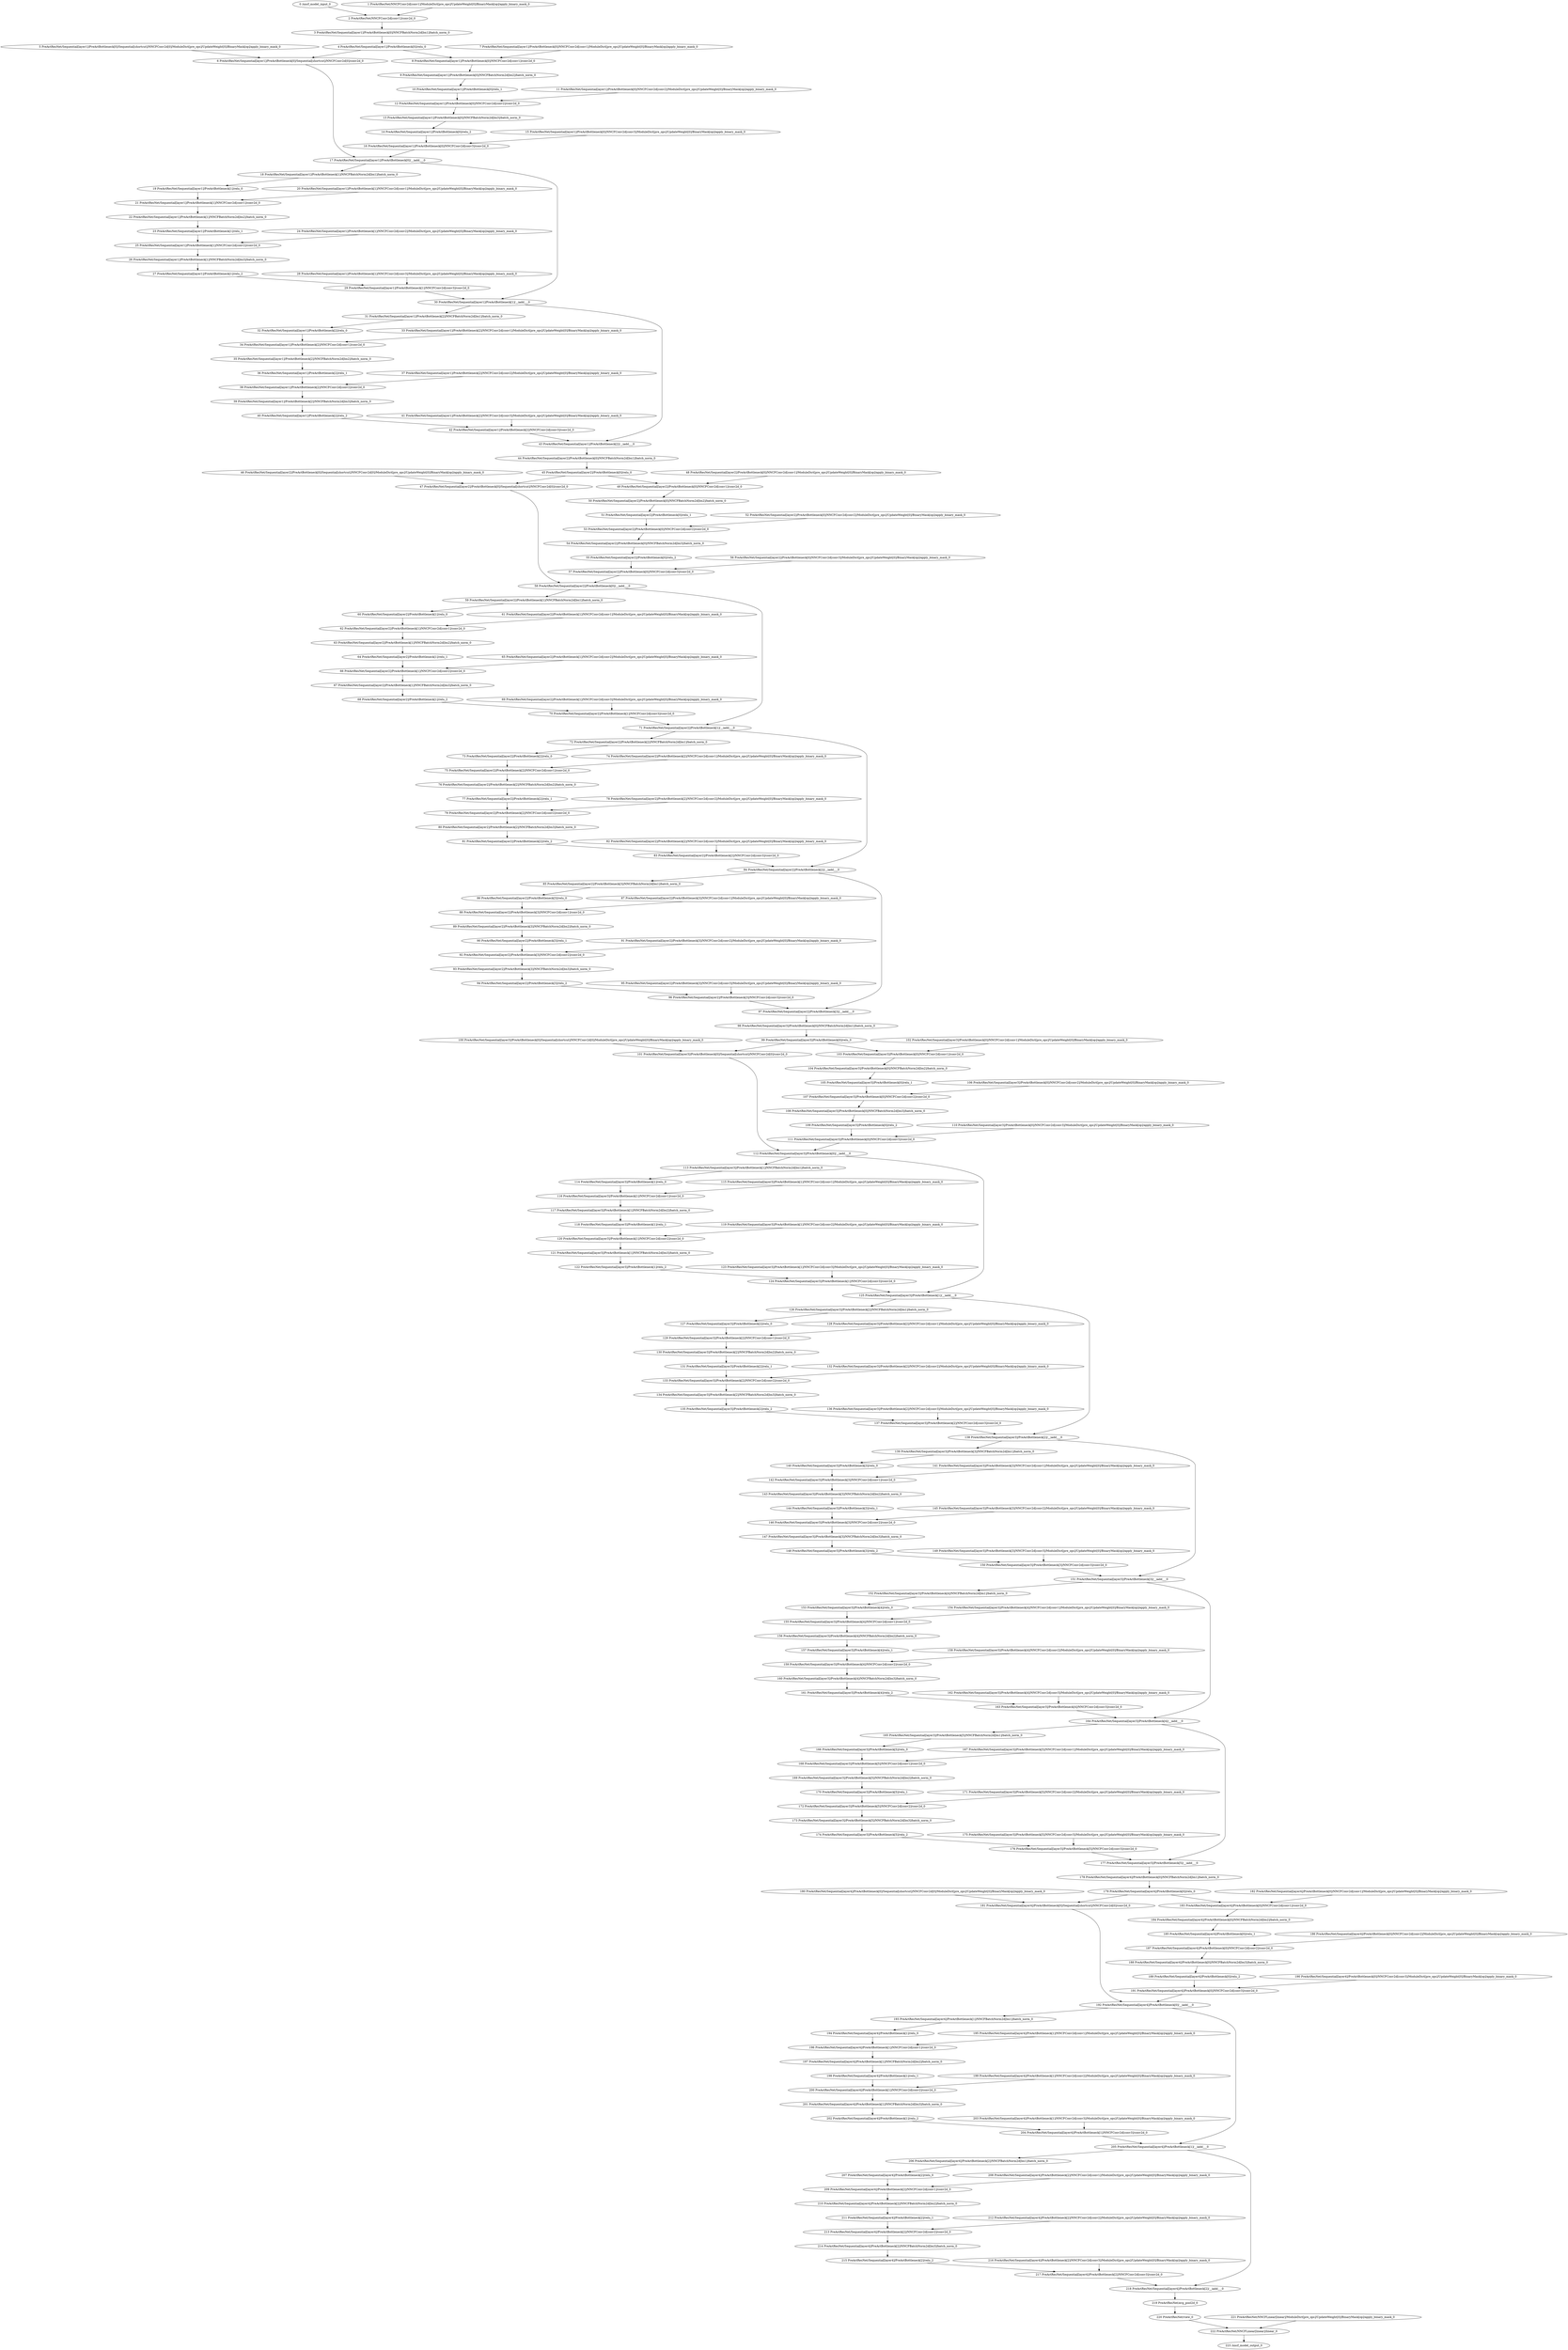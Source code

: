 strict digraph  {
"0 /nncf_model_input_0" [id=0, type=nncf_model_input];
"1 PreActResNet/NNCFConv2d[conv1]/ModuleDict[pre_ops]/UpdateWeight[0]/BinaryMask[op]/apply_binary_mask_0" [id=1, type=apply_binary_mask];
"2 PreActResNet/NNCFConv2d[conv1]/conv2d_0" [id=2, type=conv2d];
"3 PreActResNet/Sequential[layer1]/PreActBottleneck[0]/NNCFBatchNorm2d[bn1]/batch_norm_0" [id=3, type=batch_norm];
"4 PreActResNet/Sequential[layer1]/PreActBottleneck[0]/relu_0" [id=4, type=relu];
"5 PreActResNet/Sequential[layer1]/PreActBottleneck[0]/Sequential[shortcut]/NNCFConv2d[0]/ModuleDict[pre_ops]/UpdateWeight[0]/BinaryMask[op]/apply_binary_mask_0" [id=5, type=apply_binary_mask];
"6 PreActResNet/Sequential[layer1]/PreActBottleneck[0]/Sequential[shortcut]/NNCFConv2d[0]/conv2d_0" [id=6, type=conv2d];
"7 PreActResNet/Sequential[layer1]/PreActBottleneck[0]/NNCFConv2d[conv1]/ModuleDict[pre_ops]/UpdateWeight[0]/BinaryMask[op]/apply_binary_mask_0" [id=7, type=apply_binary_mask];
"8 PreActResNet/Sequential[layer1]/PreActBottleneck[0]/NNCFConv2d[conv1]/conv2d_0" [id=8, type=conv2d];
"9 PreActResNet/Sequential[layer1]/PreActBottleneck[0]/NNCFBatchNorm2d[bn2]/batch_norm_0" [id=9, type=batch_norm];
"10 PreActResNet/Sequential[layer1]/PreActBottleneck[0]/relu_1" [id=10, type=relu];
"11 PreActResNet/Sequential[layer1]/PreActBottleneck[0]/NNCFConv2d[conv2]/ModuleDict[pre_ops]/UpdateWeight[0]/BinaryMask[op]/apply_binary_mask_0" [id=11, type=apply_binary_mask];
"12 PreActResNet/Sequential[layer1]/PreActBottleneck[0]/NNCFConv2d[conv2]/conv2d_0" [id=12, type=conv2d];
"13 PreActResNet/Sequential[layer1]/PreActBottleneck[0]/NNCFBatchNorm2d[bn3]/batch_norm_0" [id=13, type=batch_norm];
"14 PreActResNet/Sequential[layer1]/PreActBottleneck[0]/relu_2" [id=14, type=relu];
"15 PreActResNet/Sequential[layer1]/PreActBottleneck[0]/NNCFConv2d[conv3]/ModuleDict[pre_ops]/UpdateWeight[0]/BinaryMask[op]/apply_binary_mask_0" [id=15, type=apply_binary_mask];
"16 PreActResNet/Sequential[layer1]/PreActBottleneck[0]/NNCFConv2d[conv3]/conv2d_0" [id=16, type=conv2d];
"17 PreActResNet/Sequential[layer1]/PreActBottleneck[0]/__iadd___0" [id=17, type=__iadd__];
"18 PreActResNet/Sequential[layer1]/PreActBottleneck[1]/NNCFBatchNorm2d[bn1]/batch_norm_0" [id=18, type=batch_norm];
"19 PreActResNet/Sequential[layer1]/PreActBottleneck[1]/relu_0" [id=19, type=relu];
"20 PreActResNet/Sequential[layer1]/PreActBottleneck[1]/NNCFConv2d[conv1]/ModuleDict[pre_ops]/UpdateWeight[0]/BinaryMask[op]/apply_binary_mask_0" [id=20, type=apply_binary_mask];
"21 PreActResNet/Sequential[layer1]/PreActBottleneck[1]/NNCFConv2d[conv1]/conv2d_0" [id=21, type=conv2d];
"22 PreActResNet/Sequential[layer1]/PreActBottleneck[1]/NNCFBatchNorm2d[bn2]/batch_norm_0" [id=22, type=batch_norm];
"23 PreActResNet/Sequential[layer1]/PreActBottleneck[1]/relu_1" [id=23, type=relu];
"24 PreActResNet/Sequential[layer1]/PreActBottleneck[1]/NNCFConv2d[conv2]/ModuleDict[pre_ops]/UpdateWeight[0]/BinaryMask[op]/apply_binary_mask_0" [id=24, type=apply_binary_mask];
"25 PreActResNet/Sequential[layer1]/PreActBottleneck[1]/NNCFConv2d[conv2]/conv2d_0" [id=25, type=conv2d];
"26 PreActResNet/Sequential[layer1]/PreActBottleneck[1]/NNCFBatchNorm2d[bn3]/batch_norm_0" [id=26, type=batch_norm];
"27 PreActResNet/Sequential[layer1]/PreActBottleneck[1]/relu_2" [id=27, type=relu];
"28 PreActResNet/Sequential[layer1]/PreActBottleneck[1]/NNCFConv2d[conv3]/ModuleDict[pre_ops]/UpdateWeight[0]/BinaryMask[op]/apply_binary_mask_0" [id=28, type=apply_binary_mask];
"29 PreActResNet/Sequential[layer1]/PreActBottleneck[1]/NNCFConv2d[conv3]/conv2d_0" [id=29, type=conv2d];
"30 PreActResNet/Sequential[layer1]/PreActBottleneck[1]/__iadd___0" [id=30, type=__iadd__];
"31 PreActResNet/Sequential[layer1]/PreActBottleneck[2]/NNCFBatchNorm2d[bn1]/batch_norm_0" [id=31, type=batch_norm];
"32 PreActResNet/Sequential[layer1]/PreActBottleneck[2]/relu_0" [id=32, type=relu];
"33 PreActResNet/Sequential[layer1]/PreActBottleneck[2]/NNCFConv2d[conv1]/ModuleDict[pre_ops]/UpdateWeight[0]/BinaryMask[op]/apply_binary_mask_0" [id=33, type=apply_binary_mask];
"34 PreActResNet/Sequential[layer1]/PreActBottleneck[2]/NNCFConv2d[conv1]/conv2d_0" [id=34, type=conv2d];
"35 PreActResNet/Sequential[layer1]/PreActBottleneck[2]/NNCFBatchNorm2d[bn2]/batch_norm_0" [id=35, type=batch_norm];
"36 PreActResNet/Sequential[layer1]/PreActBottleneck[2]/relu_1" [id=36, type=relu];
"37 PreActResNet/Sequential[layer1]/PreActBottleneck[2]/NNCFConv2d[conv2]/ModuleDict[pre_ops]/UpdateWeight[0]/BinaryMask[op]/apply_binary_mask_0" [id=37, type=apply_binary_mask];
"38 PreActResNet/Sequential[layer1]/PreActBottleneck[2]/NNCFConv2d[conv2]/conv2d_0" [id=38, type=conv2d];
"39 PreActResNet/Sequential[layer1]/PreActBottleneck[2]/NNCFBatchNorm2d[bn3]/batch_norm_0" [id=39, type=batch_norm];
"40 PreActResNet/Sequential[layer1]/PreActBottleneck[2]/relu_2" [id=40, type=relu];
"41 PreActResNet/Sequential[layer1]/PreActBottleneck[2]/NNCFConv2d[conv3]/ModuleDict[pre_ops]/UpdateWeight[0]/BinaryMask[op]/apply_binary_mask_0" [id=41, type=apply_binary_mask];
"42 PreActResNet/Sequential[layer1]/PreActBottleneck[2]/NNCFConv2d[conv3]/conv2d_0" [id=42, type=conv2d];
"43 PreActResNet/Sequential[layer1]/PreActBottleneck[2]/__iadd___0" [id=43, type=__iadd__];
"44 PreActResNet/Sequential[layer2]/PreActBottleneck[0]/NNCFBatchNorm2d[bn1]/batch_norm_0" [id=44, type=batch_norm];
"45 PreActResNet/Sequential[layer2]/PreActBottleneck[0]/relu_0" [id=45, type=relu];
"46 PreActResNet/Sequential[layer2]/PreActBottleneck[0]/Sequential[shortcut]/NNCFConv2d[0]/ModuleDict[pre_ops]/UpdateWeight[0]/BinaryMask[op]/apply_binary_mask_0" [id=46, type=apply_binary_mask];
"47 PreActResNet/Sequential[layer2]/PreActBottleneck[0]/Sequential[shortcut]/NNCFConv2d[0]/conv2d_0" [id=47, type=conv2d];
"48 PreActResNet/Sequential[layer2]/PreActBottleneck[0]/NNCFConv2d[conv1]/ModuleDict[pre_ops]/UpdateWeight[0]/BinaryMask[op]/apply_binary_mask_0" [id=48, type=apply_binary_mask];
"49 PreActResNet/Sequential[layer2]/PreActBottleneck[0]/NNCFConv2d[conv1]/conv2d_0" [id=49, type=conv2d];
"50 PreActResNet/Sequential[layer2]/PreActBottleneck[0]/NNCFBatchNorm2d[bn2]/batch_norm_0" [id=50, type=batch_norm];
"51 PreActResNet/Sequential[layer2]/PreActBottleneck[0]/relu_1" [id=51, type=relu];
"52 PreActResNet/Sequential[layer2]/PreActBottleneck[0]/NNCFConv2d[conv2]/ModuleDict[pre_ops]/UpdateWeight[0]/BinaryMask[op]/apply_binary_mask_0" [id=52, type=apply_binary_mask];
"53 PreActResNet/Sequential[layer2]/PreActBottleneck[0]/NNCFConv2d[conv2]/conv2d_0" [id=53, type=conv2d];
"54 PreActResNet/Sequential[layer2]/PreActBottleneck[0]/NNCFBatchNorm2d[bn3]/batch_norm_0" [id=54, type=batch_norm];
"55 PreActResNet/Sequential[layer2]/PreActBottleneck[0]/relu_2" [id=55, type=relu];
"56 PreActResNet/Sequential[layer2]/PreActBottleneck[0]/NNCFConv2d[conv3]/ModuleDict[pre_ops]/UpdateWeight[0]/BinaryMask[op]/apply_binary_mask_0" [id=56, type=apply_binary_mask];
"57 PreActResNet/Sequential[layer2]/PreActBottleneck[0]/NNCFConv2d[conv3]/conv2d_0" [id=57, type=conv2d];
"58 PreActResNet/Sequential[layer2]/PreActBottleneck[0]/__iadd___0" [id=58, type=__iadd__];
"59 PreActResNet/Sequential[layer2]/PreActBottleneck[1]/NNCFBatchNorm2d[bn1]/batch_norm_0" [id=59, type=batch_norm];
"60 PreActResNet/Sequential[layer2]/PreActBottleneck[1]/relu_0" [id=60, type=relu];
"61 PreActResNet/Sequential[layer2]/PreActBottleneck[1]/NNCFConv2d[conv1]/ModuleDict[pre_ops]/UpdateWeight[0]/BinaryMask[op]/apply_binary_mask_0" [id=61, type=apply_binary_mask];
"62 PreActResNet/Sequential[layer2]/PreActBottleneck[1]/NNCFConv2d[conv1]/conv2d_0" [id=62, type=conv2d];
"63 PreActResNet/Sequential[layer2]/PreActBottleneck[1]/NNCFBatchNorm2d[bn2]/batch_norm_0" [id=63, type=batch_norm];
"64 PreActResNet/Sequential[layer2]/PreActBottleneck[1]/relu_1" [id=64, type=relu];
"65 PreActResNet/Sequential[layer2]/PreActBottleneck[1]/NNCFConv2d[conv2]/ModuleDict[pre_ops]/UpdateWeight[0]/BinaryMask[op]/apply_binary_mask_0" [id=65, type=apply_binary_mask];
"66 PreActResNet/Sequential[layer2]/PreActBottleneck[1]/NNCFConv2d[conv2]/conv2d_0" [id=66, type=conv2d];
"67 PreActResNet/Sequential[layer2]/PreActBottleneck[1]/NNCFBatchNorm2d[bn3]/batch_norm_0" [id=67, type=batch_norm];
"68 PreActResNet/Sequential[layer2]/PreActBottleneck[1]/relu_2" [id=68, type=relu];
"69 PreActResNet/Sequential[layer2]/PreActBottleneck[1]/NNCFConv2d[conv3]/ModuleDict[pre_ops]/UpdateWeight[0]/BinaryMask[op]/apply_binary_mask_0" [id=69, type=apply_binary_mask];
"70 PreActResNet/Sequential[layer2]/PreActBottleneck[1]/NNCFConv2d[conv3]/conv2d_0" [id=70, type=conv2d];
"71 PreActResNet/Sequential[layer2]/PreActBottleneck[1]/__iadd___0" [id=71, type=__iadd__];
"72 PreActResNet/Sequential[layer2]/PreActBottleneck[2]/NNCFBatchNorm2d[bn1]/batch_norm_0" [id=72, type=batch_norm];
"73 PreActResNet/Sequential[layer2]/PreActBottleneck[2]/relu_0" [id=73, type=relu];
"74 PreActResNet/Sequential[layer2]/PreActBottleneck[2]/NNCFConv2d[conv1]/ModuleDict[pre_ops]/UpdateWeight[0]/BinaryMask[op]/apply_binary_mask_0" [id=74, type=apply_binary_mask];
"75 PreActResNet/Sequential[layer2]/PreActBottleneck[2]/NNCFConv2d[conv1]/conv2d_0" [id=75, type=conv2d];
"76 PreActResNet/Sequential[layer2]/PreActBottleneck[2]/NNCFBatchNorm2d[bn2]/batch_norm_0" [id=76, type=batch_norm];
"77 PreActResNet/Sequential[layer2]/PreActBottleneck[2]/relu_1" [id=77, type=relu];
"78 PreActResNet/Sequential[layer2]/PreActBottleneck[2]/NNCFConv2d[conv2]/ModuleDict[pre_ops]/UpdateWeight[0]/BinaryMask[op]/apply_binary_mask_0" [id=78, type=apply_binary_mask];
"79 PreActResNet/Sequential[layer2]/PreActBottleneck[2]/NNCFConv2d[conv2]/conv2d_0" [id=79, type=conv2d];
"80 PreActResNet/Sequential[layer2]/PreActBottleneck[2]/NNCFBatchNorm2d[bn3]/batch_norm_0" [id=80, type=batch_norm];
"81 PreActResNet/Sequential[layer2]/PreActBottleneck[2]/relu_2" [id=81, type=relu];
"82 PreActResNet/Sequential[layer2]/PreActBottleneck[2]/NNCFConv2d[conv3]/ModuleDict[pre_ops]/UpdateWeight[0]/BinaryMask[op]/apply_binary_mask_0" [id=82, type=apply_binary_mask];
"83 PreActResNet/Sequential[layer2]/PreActBottleneck[2]/NNCFConv2d[conv3]/conv2d_0" [id=83, type=conv2d];
"84 PreActResNet/Sequential[layer2]/PreActBottleneck[2]/__iadd___0" [id=84, type=__iadd__];
"85 PreActResNet/Sequential[layer2]/PreActBottleneck[3]/NNCFBatchNorm2d[bn1]/batch_norm_0" [id=85, type=batch_norm];
"86 PreActResNet/Sequential[layer2]/PreActBottleneck[3]/relu_0" [id=86, type=relu];
"87 PreActResNet/Sequential[layer2]/PreActBottleneck[3]/NNCFConv2d[conv1]/ModuleDict[pre_ops]/UpdateWeight[0]/BinaryMask[op]/apply_binary_mask_0" [id=87, type=apply_binary_mask];
"88 PreActResNet/Sequential[layer2]/PreActBottleneck[3]/NNCFConv2d[conv1]/conv2d_0" [id=88, type=conv2d];
"89 PreActResNet/Sequential[layer2]/PreActBottleneck[3]/NNCFBatchNorm2d[bn2]/batch_norm_0" [id=89, type=batch_norm];
"90 PreActResNet/Sequential[layer2]/PreActBottleneck[3]/relu_1" [id=90, type=relu];
"91 PreActResNet/Sequential[layer2]/PreActBottleneck[3]/NNCFConv2d[conv2]/ModuleDict[pre_ops]/UpdateWeight[0]/BinaryMask[op]/apply_binary_mask_0" [id=91, type=apply_binary_mask];
"92 PreActResNet/Sequential[layer2]/PreActBottleneck[3]/NNCFConv2d[conv2]/conv2d_0" [id=92, type=conv2d];
"93 PreActResNet/Sequential[layer2]/PreActBottleneck[3]/NNCFBatchNorm2d[bn3]/batch_norm_0" [id=93, type=batch_norm];
"94 PreActResNet/Sequential[layer2]/PreActBottleneck[3]/relu_2" [id=94, type=relu];
"95 PreActResNet/Sequential[layer2]/PreActBottleneck[3]/NNCFConv2d[conv3]/ModuleDict[pre_ops]/UpdateWeight[0]/BinaryMask[op]/apply_binary_mask_0" [id=95, type=apply_binary_mask];
"96 PreActResNet/Sequential[layer2]/PreActBottleneck[3]/NNCFConv2d[conv3]/conv2d_0" [id=96, type=conv2d];
"97 PreActResNet/Sequential[layer2]/PreActBottleneck[3]/__iadd___0" [id=97, type=__iadd__];
"98 PreActResNet/Sequential[layer3]/PreActBottleneck[0]/NNCFBatchNorm2d[bn1]/batch_norm_0" [id=98, type=batch_norm];
"99 PreActResNet/Sequential[layer3]/PreActBottleneck[0]/relu_0" [id=99, type=relu];
"100 PreActResNet/Sequential[layer3]/PreActBottleneck[0]/Sequential[shortcut]/NNCFConv2d[0]/ModuleDict[pre_ops]/UpdateWeight[0]/BinaryMask[op]/apply_binary_mask_0" [id=100, type=apply_binary_mask];
"101 PreActResNet/Sequential[layer3]/PreActBottleneck[0]/Sequential[shortcut]/NNCFConv2d[0]/conv2d_0" [id=101, type=conv2d];
"102 PreActResNet/Sequential[layer3]/PreActBottleneck[0]/NNCFConv2d[conv1]/ModuleDict[pre_ops]/UpdateWeight[0]/BinaryMask[op]/apply_binary_mask_0" [id=102, type=apply_binary_mask];
"103 PreActResNet/Sequential[layer3]/PreActBottleneck[0]/NNCFConv2d[conv1]/conv2d_0" [id=103, type=conv2d];
"104 PreActResNet/Sequential[layer3]/PreActBottleneck[0]/NNCFBatchNorm2d[bn2]/batch_norm_0" [id=104, type=batch_norm];
"105 PreActResNet/Sequential[layer3]/PreActBottleneck[0]/relu_1" [id=105, type=relu];
"106 PreActResNet/Sequential[layer3]/PreActBottleneck[0]/NNCFConv2d[conv2]/ModuleDict[pre_ops]/UpdateWeight[0]/BinaryMask[op]/apply_binary_mask_0" [id=106, type=apply_binary_mask];
"107 PreActResNet/Sequential[layer3]/PreActBottleneck[0]/NNCFConv2d[conv2]/conv2d_0" [id=107, type=conv2d];
"108 PreActResNet/Sequential[layer3]/PreActBottleneck[0]/NNCFBatchNorm2d[bn3]/batch_norm_0" [id=108, type=batch_norm];
"109 PreActResNet/Sequential[layer3]/PreActBottleneck[0]/relu_2" [id=109, type=relu];
"110 PreActResNet/Sequential[layer3]/PreActBottleneck[0]/NNCFConv2d[conv3]/ModuleDict[pre_ops]/UpdateWeight[0]/BinaryMask[op]/apply_binary_mask_0" [id=110, type=apply_binary_mask];
"111 PreActResNet/Sequential[layer3]/PreActBottleneck[0]/NNCFConv2d[conv3]/conv2d_0" [id=111, type=conv2d];
"112 PreActResNet/Sequential[layer3]/PreActBottleneck[0]/__iadd___0" [id=112, type=__iadd__];
"113 PreActResNet/Sequential[layer3]/PreActBottleneck[1]/NNCFBatchNorm2d[bn1]/batch_norm_0" [id=113, type=batch_norm];
"114 PreActResNet/Sequential[layer3]/PreActBottleneck[1]/relu_0" [id=114, type=relu];
"115 PreActResNet/Sequential[layer3]/PreActBottleneck[1]/NNCFConv2d[conv1]/ModuleDict[pre_ops]/UpdateWeight[0]/BinaryMask[op]/apply_binary_mask_0" [id=115, type=apply_binary_mask];
"116 PreActResNet/Sequential[layer3]/PreActBottleneck[1]/NNCFConv2d[conv1]/conv2d_0" [id=116, type=conv2d];
"117 PreActResNet/Sequential[layer3]/PreActBottleneck[1]/NNCFBatchNorm2d[bn2]/batch_norm_0" [id=117, type=batch_norm];
"118 PreActResNet/Sequential[layer3]/PreActBottleneck[1]/relu_1" [id=118, type=relu];
"119 PreActResNet/Sequential[layer3]/PreActBottleneck[1]/NNCFConv2d[conv2]/ModuleDict[pre_ops]/UpdateWeight[0]/BinaryMask[op]/apply_binary_mask_0" [id=119, type=apply_binary_mask];
"120 PreActResNet/Sequential[layer3]/PreActBottleneck[1]/NNCFConv2d[conv2]/conv2d_0" [id=120, type=conv2d];
"121 PreActResNet/Sequential[layer3]/PreActBottleneck[1]/NNCFBatchNorm2d[bn3]/batch_norm_0" [id=121, type=batch_norm];
"122 PreActResNet/Sequential[layer3]/PreActBottleneck[1]/relu_2" [id=122, type=relu];
"123 PreActResNet/Sequential[layer3]/PreActBottleneck[1]/NNCFConv2d[conv3]/ModuleDict[pre_ops]/UpdateWeight[0]/BinaryMask[op]/apply_binary_mask_0" [id=123, type=apply_binary_mask];
"124 PreActResNet/Sequential[layer3]/PreActBottleneck[1]/NNCFConv2d[conv3]/conv2d_0" [id=124, type=conv2d];
"125 PreActResNet/Sequential[layer3]/PreActBottleneck[1]/__iadd___0" [id=125, type=__iadd__];
"126 PreActResNet/Sequential[layer3]/PreActBottleneck[2]/NNCFBatchNorm2d[bn1]/batch_norm_0" [id=126, type=batch_norm];
"127 PreActResNet/Sequential[layer3]/PreActBottleneck[2]/relu_0" [id=127, type=relu];
"128 PreActResNet/Sequential[layer3]/PreActBottleneck[2]/NNCFConv2d[conv1]/ModuleDict[pre_ops]/UpdateWeight[0]/BinaryMask[op]/apply_binary_mask_0" [id=128, type=apply_binary_mask];
"129 PreActResNet/Sequential[layer3]/PreActBottleneck[2]/NNCFConv2d[conv1]/conv2d_0" [id=129, type=conv2d];
"130 PreActResNet/Sequential[layer3]/PreActBottleneck[2]/NNCFBatchNorm2d[bn2]/batch_norm_0" [id=130, type=batch_norm];
"131 PreActResNet/Sequential[layer3]/PreActBottleneck[2]/relu_1" [id=131, type=relu];
"132 PreActResNet/Sequential[layer3]/PreActBottleneck[2]/NNCFConv2d[conv2]/ModuleDict[pre_ops]/UpdateWeight[0]/BinaryMask[op]/apply_binary_mask_0" [id=132, type=apply_binary_mask];
"133 PreActResNet/Sequential[layer3]/PreActBottleneck[2]/NNCFConv2d[conv2]/conv2d_0" [id=133, type=conv2d];
"134 PreActResNet/Sequential[layer3]/PreActBottleneck[2]/NNCFBatchNorm2d[bn3]/batch_norm_0" [id=134, type=batch_norm];
"135 PreActResNet/Sequential[layer3]/PreActBottleneck[2]/relu_2" [id=135, type=relu];
"136 PreActResNet/Sequential[layer3]/PreActBottleneck[2]/NNCFConv2d[conv3]/ModuleDict[pre_ops]/UpdateWeight[0]/BinaryMask[op]/apply_binary_mask_0" [id=136, type=apply_binary_mask];
"137 PreActResNet/Sequential[layer3]/PreActBottleneck[2]/NNCFConv2d[conv3]/conv2d_0" [id=137, type=conv2d];
"138 PreActResNet/Sequential[layer3]/PreActBottleneck[2]/__iadd___0" [id=138, type=__iadd__];
"139 PreActResNet/Sequential[layer3]/PreActBottleneck[3]/NNCFBatchNorm2d[bn1]/batch_norm_0" [id=139, type=batch_norm];
"140 PreActResNet/Sequential[layer3]/PreActBottleneck[3]/relu_0" [id=140, type=relu];
"141 PreActResNet/Sequential[layer3]/PreActBottleneck[3]/NNCFConv2d[conv1]/ModuleDict[pre_ops]/UpdateWeight[0]/BinaryMask[op]/apply_binary_mask_0" [id=141, type=apply_binary_mask];
"142 PreActResNet/Sequential[layer3]/PreActBottleneck[3]/NNCFConv2d[conv1]/conv2d_0" [id=142, type=conv2d];
"143 PreActResNet/Sequential[layer3]/PreActBottleneck[3]/NNCFBatchNorm2d[bn2]/batch_norm_0" [id=143, type=batch_norm];
"144 PreActResNet/Sequential[layer3]/PreActBottleneck[3]/relu_1" [id=144, type=relu];
"145 PreActResNet/Sequential[layer3]/PreActBottleneck[3]/NNCFConv2d[conv2]/ModuleDict[pre_ops]/UpdateWeight[0]/BinaryMask[op]/apply_binary_mask_0" [id=145, type=apply_binary_mask];
"146 PreActResNet/Sequential[layer3]/PreActBottleneck[3]/NNCFConv2d[conv2]/conv2d_0" [id=146, type=conv2d];
"147 PreActResNet/Sequential[layer3]/PreActBottleneck[3]/NNCFBatchNorm2d[bn3]/batch_norm_0" [id=147, type=batch_norm];
"148 PreActResNet/Sequential[layer3]/PreActBottleneck[3]/relu_2" [id=148, type=relu];
"149 PreActResNet/Sequential[layer3]/PreActBottleneck[3]/NNCFConv2d[conv3]/ModuleDict[pre_ops]/UpdateWeight[0]/BinaryMask[op]/apply_binary_mask_0" [id=149, type=apply_binary_mask];
"150 PreActResNet/Sequential[layer3]/PreActBottleneck[3]/NNCFConv2d[conv3]/conv2d_0" [id=150, type=conv2d];
"151 PreActResNet/Sequential[layer3]/PreActBottleneck[3]/__iadd___0" [id=151, type=__iadd__];
"152 PreActResNet/Sequential[layer3]/PreActBottleneck[4]/NNCFBatchNorm2d[bn1]/batch_norm_0" [id=152, type=batch_norm];
"153 PreActResNet/Sequential[layer3]/PreActBottleneck[4]/relu_0" [id=153, type=relu];
"154 PreActResNet/Sequential[layer3]/PreActBottleneck[4]/NNCFConv2d[conv1]/ModuleDict[pre_ops]/UpdateWeight[0]/BinaryMask[op]/apply_binary_mask_0" [id=154, type=apply_binary_mask];
"155 PreActResNet/Sequential[layer3]/PreActBottleneck[4]/NNCFConv2d[conv1]/conv2d_0" [id=155, type=conv2d];
"156 PreActResNet/Sequential[layer3]/PreActBottleneck[4]/NNCFBatchNorm2d[bn2]/batch_norm_0" [id=156, type=batch_norm];
"157 PreActResNet/Sequential[layer3]/PreActBottleneck[4]/relu_1" [id=157, type=relu];
"158 PreActResNet/Sequential[layer3]/PreActBottleneck[4]/NNCFConv2d[conv2]/ModuleDict[pre_ops]/UpdateWeight[0]/BinaryMask[op]/apply_binary_mask_0" [id=158, type=apply_binary_mask];
"159 PreActResNet/Sequential[layer3]/PreActBottleneck[4]/NNCFConv2d[conv2]/conv2d_0" [id=159, type=conv2d];
"160 PreActResNet/Sequential[layer3]/PreActBottleneck[4]/NNCFBatchNorm2d[bn3]/batch_norm_0" [id=160, type=batch_norm];
"161 PreActResNet/Sequential[layer3]/PreActBottleneck[4]/relu_2" [id=161, type=relu];
"162 PreActResNet/Sequential[layer3]/PreActBottleneck[4]/NNCFConv2d[conv3]/ModuleDict[pre_ops]/UpdateWeight[0]/BinaryMask[op]/apply_binary_mask_0" [id=162, type=apply_binary_mask];
"163 PreActResNet/Sequential[layer3]/PreActBottleneck[4]/NNCFConv2d[conv3]/conv2d_0" [id=163, type=conv2d];
"164 PreActResNet/Sequential[layer3]/PreActBottleneck[4]/__iadd___0" [id=164, type=__iadd__];
"165 PreActResNet/Sequential[layer3]/PreActBottleneck[5]/NNCFBatchNorm2d[bn1]/batch_norm_0" [id=165, type=batch_norm];
"166 PreActResNet/Sequential[layer3]/PreActBottleneck[5]/relu_0" [id=166, type=relu];
"167 PreActResNet/Sequential[layer3]/PreActBottleneck[5]/NNCFConv2d[conv1]/ModuleDict[pre_ops]/UpdateWeight[0]/BinaryMask[op]/apply_binary_mask_0" [id=167, type=apply_binary_mask];
"168 PreActResNet/Sequential[layer3]/PreActBottleneck[5]/NNCFConv2d[conv1]/conv2d_0" [id=168, type=conv2d];
"169 PreActResNet/Sequential[layer3]/PreActBottleneck[5]/NNCFBatchNorm2d[bn2]/batch_norm_0" [id=169, type=batch_norm];
"170 PreActResNet/Sequential[layer3]/PreActBottleneck[5]/relu_1" [id=170, type=relu];
"171 PreActResNet/Sequential[layer3]/PreActBottleneck[5]/NNCFConv2d[conv2]/ModuleDict[pre_ops]/UpdateWeight[0]/BinaryMask[op]/apply_binary_mask_0" [id=171, type=apply_binary_mask];
"172 PreActResNet/Sequential[layer3]/PreActBottleneck[5]/NNCFConv2d[conv2]/conv2d_0" [id=172, type=conv2d];
"173 PreActResNet/Sequential[layer3]/PreActBottleneck[5]/NNCFBatchNorm2d[bn3]/batch_norm_0" [id=173, type=batch_norm];
"174 PreActResNet/Sequential[layer3]/PreActBottleneck[5]/relu_2" [id=174, type=relu];
"175 PreActResNet/Sequential[layer3]/PreActBottleneck[5]/NNCFConv2d[conv3]/ModuleDict[pre_ops]/UpdateWeight[0]/BinaryMask[op]/apply_binary_mask_0" [id=175, type=apply_binary_mask];
"176 PreActResNet/Sequential[layer3]/PreActBottleneck[5]/NNCFConv2d[conv3]/conv2d_0" [id=176, type=conv2d];
"177 PreActResNet/Sequential[layer3]/PreActBottleneck[5]/__iadd___0" [id=177, type=__iadd__];
"178 PreActResNet/Sequential[layer4]/PreActBottleneck[0]/NNCFBatchNorm2d[bn1]/batch_norm_0" [id=178, type=batch_norm];
"179 PreActResNet/Sequential[layer4]/PreActBottleneck[0]/relu_0" [id=179, type=relu];
"180 PreActResNet/Sequential[layer4]/PreActBottleneck[0]/Sequential[shortcut]/NNCFConv2d[0]/ModuleDict[pre_ops]/UpdateWeight[0]/BinaryMask[op]/apply_binary_mask_0" [id=180, type=apply_binary_mask];
"181 PreActResNet/Sequential[layer4]/PreActBottleneck[0]/Sequential[shortcut]/NNCFConv2d[0]/conv2d_0" [id=181, type=conv2d];
"182 PreActResNet/Sequential[layer4]/PreActBottleneck[0]/NNCFConv2d[conv1]/ModuleDict[pre_ops]/UpdateWeight[0]/BinaryMask[op]/apply_binary_mask_0" [id=182, type=apply_binary_mask];
"183 PreActResNet/Sequential[layer4]/PreActBottleneck[0]/NNCFConv2d[conv1]/conv2d_0" [id=183, type=conv2d];
"184 PreActResNet/Sequential[layer4]/PreActBottleneck[0]/NNCFBatchNorm2d[bn2]/batch_norm_0" [id=184, type=batch_norm];
"185 PreActResNet/Sequential[layer4]/PreActBottleneck[0]/relu_1" [id=185, type=relu];
"186 PreActResNet/Sequential[layer4]/PreActBottleneck[0]/NNCFConv2d[conv2]/ModuleDict[pre_ops]/UpdateWeight[0]/BinaryMask[op]/apply_binary_mask_0" [id=186, type=apply_binary_mask];
"187 PreActResNet/Sequential[layer4]/PreActBottleneck[0]/NNCFConv2d[conv2]/conv2d_0" [id=187, type=conv2d];
"188 PreActResNet/Sequential[layer4]/PreActBottleneck[0]/NNCFBatchNorm2d[bn3]/batch_norm_0" [id=188, type=batch_norm];
"189 PreActResNet/Sequential[layer4]/PreActBottleneck[0]/relu_2" [id=189, type=relu];
"190 PreActResNet/Sequential[layer4]/PreActBottleneck[0]/NNCFConv2d[conv3]/ModuleDict[pre_ops]/UpdateWeight[0]/BinaryMask[op]/apply_binary_mask_0" [id=190, type=apply_binary_mask];
"191 PreActResNet/Sequential[layer4]/PreActBottleneck[0]/NNCFConv2d[conv3]/conv2d_0" [id=191, type=conv2d];
"192 PreActResNet/Sequential[layer4]/PreActBottleneck[0]/__iadd___0" [id=192, type=__iadd__];
"193 PreActResNet/Sequential[layer4]/PreActBottleneck[1]/NNCFBatchNorm2d[bn1]/batch_norm_0" [id=193, type=batch_norm];
"194 PreActResNet/Sequential[layer4]/PreActBottleneck[1]/relu_0" [id=194, type=relu];
"195 PreActResNet/Sequential[layer4]/PreActBottleneck[1]/NNCFConv2d[conv1]/ModuleDict[pre_ops]/UpdateWeight[0]/BinaryMask[op]/apply_binary_mask_0" [id=195, type=apply_binary_mask];
"196 PreActResNet/Sequential[layer4]/PreActBottleneck[1]/NNCFConv2d[conv1]/conv2d_0" [id=196, type=conv2d];
"197 PreActResNet/Sequential[layer4]/PreActBottleneck[1]/NNCFBatchNorm2d[bn2]/batch_norm_0" [id=197, type=batch_norm];
"198 PreActResNet/Sequential[layer4]/PreActBottleneck[1]/relu_1" [id=198, type=relu];
"199 PreActResNet/Sequential[layer4]/PreActBottleneck[1]/NNCFConv2d[conv2]/ModuleDict[pre_ops]/UpdateWeight[0]/BinaryMask[op]/apply_binary_mask_0" [id=199, type=apply_binary_mask];
"200 PreActResNet/Sequential[layer4]/PreActBottleneck[1]/NNCFConv2d[conv2]/conv2d_0" [id=200, type=conv2d];
"201 PreActResNet/Sequential[layer4]/PreActBottleneck[1]/NNCFBatchNorm2d[bn3]/batch_norm_0" [id=201, type=batch_norm];
"202 PreActResNet/Sequential[layer4]/PreActBottleneck[1]/relu_2" [id=202, type=relu];
"203 PreActResNet/Sequential[layer4]/PreActBottleneck[1]/NNCFConv2d[conv3]/ModuleDict[pre_ops]/UpdateWeight[0]/BinaryMask[op]/apply_binary_mask_0" [id=203, type=apply_binary_mask];
"204 PreActResNet/Sequential[layer4]/PreActBottleneck[1]/NNCFConv2d[conv3]/conv2d_0" [id=204, type=conv2d];
"205 PreActResNet/Sequential[layer4]/PreActBottleneck[1]/__iadd___0" [id=205, type=__iadd__];
"206 PreActResNet/Sequential[layer4]/PreActBottleneck[2]/NNCFBatchNorm2d[bn1]/batch_norm_0" [id=206, type=batch_norm];
"207 PreActResNet/Sequential[layer4]/PreActBottleneck[2]/relu_0" [id=207, type=relu];
"208 PreActResNet/Sequential[layer4]/PreActBottleneck[2]/NNCFConv2d[conv1]/ModuleDict[pre_ops]/UpdateWeight[0]/BinaryMask[op]/apply_binary_mask_0" [id=208, type=apply_binary_mask];
"209 PreActResNet/Sequential[layer4]/PreActBottleneck[2]/NNCFConv2d[conv1]/conv2d_0" [id=209, type=conv2d];
"210 PreActResNet/Sequential[layer4]/PreActBottleneck[2]/NNCFBatchNorm2d[bn2]/batch_norm_0" [id=210, type=batch_norm];
"211 PreActResNet/Sequential[layer4]/PreActBottleneck[2]/relu_1" [id=211, type=relu];
"212 PreActResNet/Sequential[layer4]/PreActBottleneck[2]/NNCFConv2d[conv2]/ModuleDict[pre_ops]/UpdateWeight[0]/BinaryMask[op]/apply_binary_mask_0" [id=212, type=apply_binary_mask];
"213 PreActResNet/Sequential[layer4]/PreActBottleneck[2]/NNCFConv2d[conv2]/conv2d_0" [id=213, type=conv2d];
"214 PreActResNet/Sequential[layer4]/PreActBottleneck[2]/NNCFBatchNorm2d[bn3]/batch_norm_0" [id=214, type=batch_norm];
"215 PreActResNet/Sequential[layer4]/PreActBottleneck[2]/relu_2" [id=215, type=relu];
"216 PreActResNet/Sequential[layer4]/PreActBottleneck[2]/NNCFConv2d[conv3]/ModuleDict[pre_ops]/UpdateWeight[0]/BinaryMask[op]/apply_binary_mask_0" [id=216, type=apply_binary_mask];
"217 PreActResNet/Sequential[layer4]/PreActBottleneck[2]/NNCFConv2d[conv3]/conv2d_0" [id=217, type=conv2d];
"218 PreActResNet/Sequential[layer4]/PreActBottleneck[2]/__iadd___0" [id=218, type=__iadd__];
"219 PreActResNet/avg_pool2d_0" [id=219, type=avg_pool2d];
"220 PreActResNet/view_0" [id=220, type=view];
"221 PreActResNet/NNCFLinear[linear]/ModuleDict[pre_ops]/UpdateWeight[0]/BinaryMask[op]/apply_binary_mask_0" [id=221, type=apply_binary_mask];
"222 PreActResNet/NNCFLinear[linear]/linear_0" [id=222, type=linear];
"223 /nncf_model_output_0" [id=223, type=nncf_model_output];
"0 /nncf_model_input_0" -> "2 PreActResNet/NNCFConv2d[conv1]/conv2d_0";
"1 PreActResNet/NNCFConv2d[conv1]/ModuleDict[pre_ops]/UpdateWeight[0]/BinaryMask[op]/apply_binary_mask_0" -> "2 PreActResNet/NNCFConv2d[conv1]/conv2d_0";
"2 PreActResNet/NNCFConv2d[conv1]/conv2d_0" -> "3 PreActResNet/Sequential[layer1]/PreActBottleneck[0]/NNCFBatchNorm2d[bn1]/batch_norm_0";
"3 PreActResNet/Sequential[layer1]/PreActBottleneck[0]/NNCFBatchNorm2d[bn1]/batch_norm_0" -> "4 PreActResNet/Sequential[layer1]/PreActBottleneck[0]/relu_0";
"4 PreActResNet/Sequential[layer1]/PreActBottleneck[0]/relu_0" -> "6 PreActResNet/Sequential[layer1]/PreActBottleneck[0]/Sequential[shortcut]/NNCFConv2d[0]/conv2d_0";
"4 PreActResNet/Sequential[layer1]/PreActBottleneck[0]/relu_0" -> "8 PreActResNet/Sequential[layer1]/PreActBottleneck[0]/NNCFConv2d[conv1]/conv2d_0";
"5 PreActResNet/Sequential[layer1]/PreActBottleneck[0]/Sequential[shortcut]/NNCFConv2d[0]/ModuleDict[pre_ops]/UpdateWeight[0]/BinaryMask[op]/apply_binary_mask_0" -> "6 PreActResNet/Sequential[layer1]/PreActBottleneck[0]/Sequential[shortcut]/NNCFConv2d[0]/conv2d_0";
"7 PreActResNet/Sequential[layer1]/PreActBottleneck[0]/NNCFConv2d[conv1]/ModuleDict[pre_ops]/UpdateWeight[0]/BinaryMask[op]/apply_binary_mask_0" -> "8 PreActResNet/Sequential[layer1]/PreActBottleneck[0]/NNCFConv2d[conv1]/conv2d_0";
"8 PreActResNet/Sequential[layer1]/PreActBottleneck[0]/NNCFConv2d[conv1]/conv2d_0" -> "9 PreActResNet/Sequential[layer1]/PreActBottleneck[0]/NNCFBatchNorm2d[bn2]/batch_norm_0";
"6 PreActResNet/Sequential[layer1]/PreActBottleneck[0]/Sequential[shortcut]/NNCFConv2d[0]/conv2d_0" -> "17 PreActResNet/Sequential[layer1]/PreActBottleneck[0]/__iadd___0";
"9 PreActResNet/Sequential[layer1]/PreActBottleneck[0]/NNCFBatchNorm2d[bn2]/batch_norm_0" -> "10 PreActResNet/Sequential[layer1]/PreActBottleneck[0]/relu_1";
"10 PreActResNet/Sequential[layer1]/PreActBottleneck[0]/relu_1" -> "12 PreActResNet/Sequential[layer1]/PreActBottleneck[0]/NNCFConv2d[conv2]/conv2d_0";
"11 PreActResNet/Sequential[layer1]/PreActBottleneck[0]/NNCFConv2d[conv2]/ModuleDict[pre_ops]/UpdateWeight[0]/BinaryMask[op]/apply_binary_mask_0" -> "12 PreActResNet/Sequential[layer1]/PreActBottleneck[0]/NNCFConv2d[conv2]/conv2d_0";
"12 PreActResNet/Sequential[layer1]/PreActBottleneck[0]/NNCFConv2d[conv2]/conv2d_0" -> "13 PreActResNet/Sequential[layer1]/PreActBottleneck[0]/NNCFBatchNorm2d[bn3]/batch_norm_0";
"13 PreActResNet/Sequential[layer1]/PreActBottleneck[0]/NNCFBatchNorm2d[bn3]/batch_norm_0" -> "14 PreActResNet/Sequential[layer1]/PreActBottleneck[0]/relu_2";
"14 PreActResNet/Sequential[layer1]/PreActBottleneck[0]/relu_2" -> "16 PreActResNet/Sequential[layer1]/PreActBottleneck[0]/NNCFConv2d[conv3]/conv2d_0";
"15 PreActResNet/Sequential[layer1]/PreActBottleneck[0]/NNCFConv2d[conv3]/ModuleDict[pre_ops]/UpdateWeight[0]/BinaryMask[op]/apply_binary_mask_0" -> "16 PreActResNet/Sequential[layer1]/PreActBottleneck[0]/NNCFConv2d[conv3]/conv2d_0";
"16 PreActResNet/Sequential[layer1]/PreActBottleneck[0]/NNCFConv2d[conv3]/conv2d_0" -> "17 PreActResNet/Sequential[layer1]/PreActBottleneck[0]/__iadd___0";
"17 PreActResNet/Sequential[layer1]/PreActBottleneck[0]/__iadd___0" -> "18 PreActResNet/Sequential[layer1]/PreActBottleneck[1]/NNCFBatchNorm2d[bn1]/batch_norm_0";
"17 PreActResNet/Sequential[layer1]/PreActBottleneck[0]/__iadd___0" -> "30 PreActResNet/Sequential[layer1]/PreActBottleneck[1]/__iadd___0";
"18 PreActResNet/Sequential[layer1]/PreActBottleneck[1]/NNCFBatchNorm2d[bn1]/batch_norm_0" -> "19 PreActResNet/Sequential[layer1]/PreActBottleneck[1]/relu_0";
"19 PreActResNet/Sequential[layer1]/PreActBottleneck[1]/relu_0" -> "21 PreActResNet/Sequential[layer1]/PreActBottleneck[1]/NNCFConv2d[conv1]/conv2d_0";
"20 PreActResNet/Sequential[layer1]/PreActBottleneck[1]/NNCFConv2d[conv1]/ModuleDict[pre_ops]/UpdateWeight[0]/BinaryMask[op]/apply_binary_mask_0" -> "21 PreActResNet/Sequential[layer1]/PreActBottleneck[1]/NNCFConv2d[conv1]/conv2d_0";
"21 PreActResNet/Sequential[layer1]/PreActBottleneck[1]/NNCFConv2d[conv1]/conv2d_0" -> "22 PreActResNet/Sequential[layer1]/PreActBottleneck[1]/NNCFBatchNorm2d[bn2]/batch_norm_0";
"22 PreActResNet/Sequential[layer1]/PreActBottleneck[1]/NNCFBatchNorm2d[bn2]/batch_norm_0" -> "23 PreActResNet/Sequential[layer1]/PreActBottleneck[1]/relu_1";
"23 PreActResNet/Sequential[layer1]/PreActBottleneck[1]/relu_1" -> "25 PreActResNet/Sequential[layer1]/PreActBottleneck[1]/NNCFConv2d[conv2]/conv2d_0";
"24 PreActResNet/Sequential[layer1]/PreActBottleneck[1]/NNCFConv2d[conv2]/ModuleDict[pre_ops]/UpdateWeight[0]/BinaryMask[op]/apply_binary_mask_0" -> "25 PreActResNet/Sequential[layer1]/PreActBottleneck[1]/NNCFConv2d[conv2]/conv2d_0";
"25 PreActResNet/Sequential[layer1]/PreActBottleneck[1]/NNCFConv2d[conv2]/conv2d_0" -> "26 PreActResNet/Sequential[layer1]/PreActBottleneck[1]/NNCFBatchNorm2d[bn3]/batch_norm_0";
"26 PreActResNet/Sequential[layer1]/PreActBottleneck[1]/NNCFBatchNorm2d[bn3]/batch_norm_0" -> "27 PreActResNet/Sequential[layer1]/PreActBottleneck[1]/relu_2";
"27 PreActResNet/Sequential[layer1]/PreActBottleneck[1]/relu_2" -> "29 PreActResNet/Sequential[layer1]/PreActBottleneck[1]/NNCFConv2d[conv3]/conv2d_0";
"28 PreActResNet/Sequential[layer1]/PreActBottleneck[1]/NNCFConv2d[conv3]/ModuleDict[pre_ops]/UpdateWeight[0]/BinaryMask[op]/apply_binary_mask_0" -> "29 PreActResNet/Sequential[layer1]/PreActBottleneck[1]/NNCFConv2d[conv3]/conv2d_0";
"29 PreActResNet/Sequential[layer1]/PreActBottleneck[1]/NNCFConv2d[conv3]/conv2d_0" -> "30 PreActResNet/Sequential[layer1]/PreActBottleneck[1]/__iadd___0";
"30 PreActResNet/Sequential[layer1]/PreActBottleneck[1]/__iadd___0" -> "31 PreActResNet/Sequential[layer1]/PreActBottleneck[2]/NNCFBatchNorm2d[bn1]/batch_norm_0";
"30 PreActResNet/Sequential[layer1]/PreActBottleneck[1]/__iadd___0" -> "43 PreActResNet/Sequential[layer1]/PreActBottleneck[2]/__iadd___0";
"31 PreActResNet/Sequential[layer1]/PreActBottleneck[2]/NNCFBatchNorm2d[bn1]/batch_norm_0" -> "32 PreActResNet/Sequential[layer1]/PreActBottleneck[2]/relu_0";
"32 PreActResNet/Sequential[layer1]/PreActBottleneck[2]/relu_0" -> "34 PreActResNet/Sequential[layer1]/PreActBottleneck[2]/NNCFConv2d[conv1]/conv2d_0";
"33 PreActResNet/Sequential[layer1]/PreActBottleneck[2]/NNCFConv2d[conv1]/ModuleDict[pre_ops]/UpdateWeight[0]/BinaryMask[op]/apply_binary_mask_0" -> "34 PreActResNet/Sequential[layer1]/PreActBottleneck[2]/NNCFConv2d[conv1]/conv2d_0";
"34 PreActResNet/Sequential[layer1]/PreActBottleneck[2]/NNCFConv2d[conv1]/conv2d_0" -> "35 PreActResNet/Sequential[layer1]/PreActBottleneck[2]/NNCFBatchNorm2d[bn2]/batch_norm_0";
"35 PreActResNet/Sequential[layer1]/PreActBottleneck[2]/NNCFBatchNorm2d[bn2]/batch_norm_0" -> "36 PreActResNet/Sequential[layer1]/PreActBottleneck[2]/relu_1";
"36 PreActResNet/Sequential[layer1]/PreActBottleneck[2]/relu_1" -> "38 PreActResNet/Sequential[layer1]/PreActBottleneck[2]/NNCFConv2d[conv2]/conv2d_0";
"37 PreActResNet/Sequential[layer1]/PreActBottleneck[2]/NNCFConv2d[conv2]/ModuleDict[pre_ops]/UpdateWeight[0]/BinaryMask[op]/apply_binary_mask_0" -> "38 PreActResNet/Sequential[layer1]/PreActBottleneck[2]/NNCFConv2d[conv2]/conv2d_0";
"38 PreActResNet/Sequential[layer1]/PreActBottleneck[2]/NNCFConv2d[conv2]/conv2d_0" -> "39 PreActResNet/Sequential[layer1]/PreActBottleneck[2]/NNCFBatchNorm2d[bn3]/batch_norm_0";
"39 PreActResNet/Sequential[layer1]/PreActBottleneck[2]/NNCFBatchNorm2d[bn3]/batch_norm_0" -> "40 PreActResNet/Sequential[layer1]/PreActBottleneck[2]/relu_2";
"40 PreActResNet/Sequential[layer1]/PreActBottleneck[2]/relu_2" -> "42 PreActResNet/Sequential[layer1]/PreActBottleneck[2]/NNCFConv2d[conv3]/conv2d_0";
"41 PreActResNet/Sequential[layer1]/PreActBottleneck[2]/NNCFConv2d[conv3]/ModuleDict[pre_ops]/UpdateWeight[0]/BinaryMask[op]/apply_binary_mask_0" -> "42 PreActResNet/Sequential[layer1]/PreActBottleneck[2]/NNCFConv2d[conv3]/conv2d_0";
"42 PreActResNet/Sequential[layer1]/PreActBottleneck[2]/NNCFConv2d[conv3]/conv2d_0" -> "43 PreActResNet/Sequential[layer1]/PreActBottleneck[2]/__iadd___0";
"43 PreActResNet/Sequential[layer1]/PreActBottleneck[2]/__iadd___0" -> "44 PreActResNet/Sequential[layer2]/PreActBottleneck[0]/NNCFBatchNorm2d[bn1]/batch_norm_0";
"44 PreActResNet/Sequential[layer2]/PreActBottleneck[0]/NNCFBatchNorm2d[bn1]/batch_norm_0" -> "45 PreActResNet/Sequential[layer2]/PreActBottleneck[0]/relu_0";
"45 PreActResNet/Sequential[layer2]/PreActBottleneck[0]/relu_0" -> "47 PreActResNet/Sequential[layer2]/PreActBottleneck[0]/Sequential[shortcut]/NNCFConv2d[0]/conv2d_0";
"45 PreActResNet/Sequential[layer2]/PreActBottleneck[0]/relu_0" -> "49 PreActResNet/Sequential[layer2]/PreActBottleneck[0]/NNCFConv2d[conv1]/conv2d_0";
"46 PreActResNet/Sequential[layer2]/PreActBottleneck[0]/Sequential[shortcut]/NNCFConv2d[0]/ModuleDict[pre_ops]/UpdateWeight[0]/BinaryMask[op]/apply_binary_mask_0" -> "47 PreActResNet/Sequential[layer2]/PreActBottleneck[0]/Sequential[shortcut]/NNCFConv2d[0]/conv2d_0";
"47 PreActResNet/Sequential[layer2]/PreActBottleneck[0]/Sequential[shortcut]/NNCFConv2d[0]/conv2d_0" -> "58 PreActResNet/Sequential[layer2]/PreActBottleneck[0]/__iadd___0";
"48 PreActResNet/Sequential[layer2]/PreActBottleneck[0]/NNCFConv2d[conv1]/ModuleDict[pre_ops]/UpdateWeight[0]/BinaryMask[op]/apply_binary_mask_0" -> "49 PreActResNet/Sequential[layer2]/PreActBottleneck[0]/NNCFConv2d[conv1]/conv2d_0";
"49 PreActResNet/Sequential[layer2]/PreActBottleneck[0]/NNCFConv2d[conv1]/conv2d_0" -> "50 PreActResNet/Sequential[layer2]/PreActBottleneck[0]/NNCFBatchNorm2d[bn2]/batch_norm_0";
"50 PreActResNet/Sequential[layer2]/PreActBottleneck[0]/NNCFBatchNorm2d[bn2]/batch_norm_0" -> "51 PreActResNet/Sequential[layer2]/PreActBottleneck[0]/relu_1";
"51 PreActResNet/Sequential[layer2]/PreActBottleneck[0]/relu_1" -> "53 PreActResNet/Sequential[layer2]/PreActBottleneck[0]/NNCFConv2d[conv2]/conv2d_0";
"52 PreActResNet/Sequential[layer2]/PreActBottleneck[0]/NNCFConv2d[conv2]/ModuleDict[pre_ops]/UpdateWeight[0]/BinaryMask[op]/apply_binary_mask_0" -> "53 PreActResNet/Sequential[layer2]/PreActBottleneck[0]/NNCFConv2d[conv2]/conv2d_0";
"53 PreActResNet/Sequential[layer2]/PreActBottleneck[0]/NNCFConv2d[conv2]/conv2d_0" -> "54 PreActResNet/Sequential[layer2]/PreActBottleneck[0]/NNCFBatchNorm2d[bn3]/batch_norm_0";
"54 PreActResNet/Sequential[layer2]/PreActBottleneck[0]/NNCFBatchNorm2d[bn3]/batch_norm_0" -> "55 PreActResNet/Sequential[layer2]/PreActBottleneck[0]/relu_2";
"55 PreActResNet/Sequential[layer2]/PreActBottleneck[0]/relu_2" -> "57 PreActResNet/Sequential[layer2]/PreActBottleneck[0]/NNCFConv2d[conv3]/conv2d_0";
"56 PreActResNet/Sequential[layer2]/PreActBottleneck[0]/NNCFConv2d[conv3]/ModuleDict[pre_ops]/UpdateWeight[0]/BinaryMask[op]/apply_binary_mask_0" -> "57 PreActResNet/Sequential[layer2]/PreActBottleneck[0]/NNCFConv2d[conv3]/conv2d_0";
"57 PreActResNet/Sequential[layer2]/PreActBottleneck[0]/NNCFConv2d[conv3]/conv2d_0" -> "58 PreActResNet/Sequential[layer2]/PreActBottleneck[0]/__iadd___0";
"58 PreActResNet/Sequential[layer2]/PreActBottleneck[0]/__iadd___0" -> "59 PreActResNet/Sequential[layer2]/PreActBottleneck[1]/NNCFBatchNorm2d[bn1]/batch_norm_0";
"58 PreActResNet/Sequential[layer2]/PreActBottleneck[0]/__iadd___0" -> "71 PreActResNet/Sequential[layer2]/PreActBottleneck[1]/__iadd___0";
"59 PreActResNet/Sequential[layer2]/PreActBottleneck[1]/NNCFBatchNorm2d[bn1]/batch_norm_0" -> "60 PreActResNet/Sequential[layer2]/PreActBottleneck[1]/relu_0";
"60 PreActResNet/Sequential[layer2]/PreActBottleneck[1]/relu_0" -> "62 PreActResNet/Sequential[layer2]/PreActBottleneck[1]/NNCFConv2d[conv1]/conv2d_0";
"61 PreActResNet/Sequential[layer2]/PreActBottleneck[1]/NNCFConv2d[conv1]/ModuleDict[pre_ops]/UpdateWeight[0]/BinaryMask[op]/apply_binary_mask_0" -> "62 PreActResNet/Sequential[layer2]/PreActBottleneck[1]/NNCFConv2d[conv1]/conv2d_0";
"62 PreActResNet/Sequential[layer2]/PreActBottleneck[1]/NNCFConv2d[conv1]/conv2d_0" -> "63 PreActResNet/Sequential[layer2]/PreActBottleneck[1]/NNCFBatchNorm2d[bn2]/batch_norm_0";
"63 PreActResNet/Sequential[layer2]/PreActBottleneck[1]/NNCFBatchNorm2d[bn2]/batch_norm_0" -> "64 PreActResNet/Sequential[layer2]/PreActBottleneck[1]/relu_1";
"64 PreActResNet/Sequential[layer2]/PreActBottleneck[1]/relu_1" -> "66 PreActResNet/Sequential[layer2]/PreActBottleneck[1]/NNCFConv2d[conv2]/conv2d_0";
"65 PreActResNet/Sequential[layer2]/PreActBottleneck[1]/NNCFConv2d[conv2]/ModuleDict[pre_ops]/UpdateWeight[0]/BinaryMask[op]/apply_binary_mask_0" -> "66 PreActResNet/Sequential[layer2]/PreActBottleneck[1]/NNCFConv2d[conv2]/conv2d_0";
"66 PreActResNet/Sequential[layer2]/PreActBottleneck[1]/NNCFConv2d[conv2]/conv2d_0" -> "67 PreActResNet/Sequential[layer2]/PreActBottleneck[1]/NNCFBatchNorm2d[bn3]/batch_norm_0";
"67 PreActResNet/Sequential[layer2]/PreActBottleneck[1]/NNCFBatchNorm2d[bn3]/batch_norm_0" -> "68 PreActResNet/Sequential[layer2]/PreActBottleneck[1]/relu_2";
"68 PreActResNet/Sequential[layer2]/PreActBottleneck[1]/relu_2" -> "70 PreActResNet/Sequential[layer2]/PreActBottleneck[1]/NNCFConv2d[conv3]/conv2d_0";
"69 PreActResNet/Sequential[layer2]/PreActBottleneck[1]/NNCFConv2d[conv3]/ModuleDict[pre_ops]/UpdateWeight[0]/BinaryMask[op]/apply_binary_mask_0" -> "70 PreActResNet/Sequential[layer2]/PreActBottleneck[1]/NNCFConv2d[conv3]/conv2d_0";
"70 PreActResNet/Sequential[layer2]/PreActBottleneck[1]/NNCFConv2d[conv3]/conv2d_0" -> "71 PreActResNet/Sequential[layer2]/PreActBottleneck[1]/__iadd___0";
"71 PreActResNet/Sequential[layer2]/PreActBottleneck[1]/__iadd___0" -> "72 PreActResNet/Sequential[layer2]/PreActBottleneck[2]/NNCFBatchNorm2d[bn1]/batch_norm_0";
"71 PreActResNet/Sequential[layer2]/PreActBottleneck[1]/__iadd___0" -> "84 PreActResNet/Sequential[layer2]/PreActBottleneck[2]/__iadd___0";
"72 PreActResNet/Sequential[layer2]/PreActBottleneck[2]/NNCFBatchNorm2d[bn1]/batch_norm_0" -> "73 PreActResNet/Sequential[layer2]/PreActBottleneck[2]/relu_0";
"73 PreActResNet/Sequential[layer2]/PreActBottleneck[2]/relu_0" -> "75 PreActResNet/Sequential[layer2]/PreActBottleneck[2]/NNCFConv2d[conv1]/conv2d_0";
"74 PreActResNet/Sequential[layer2]/PreActBottleneck[2]/NNCFConv2d[conv1]/ModuleDict[pre_ops]/UpdateWeight[0]/BinaryMask[op]/apply_binary_mask_0" -> "75 PreActResNet/Sequential[layer2]/PreActBottleneck[2]/NNCFConv2d[conv1]/conv2d_0";
"75 PreActResNet/Sequential[layer2]/PreActBottleneck[2]/NNCFConv2d[conv1]/conv2d_0" -> "76 PreActResNet/Sequential[layer2]/PreActBottleneck[2]/NNCFBatchNorm2d[bn2]/batch_norm_0";
"76 PreActResNet/Sequential[layer2]/PreActBottleneck[2]/NNCFBatchNorm2d[bn2]/batch_norm_0" -> "77 PreActResNet/Sequential[layer2]/PreActBottleneck[2]/relu_1";
"77 PreActResNet/Sequential[layer2]/PreActBottleneck[2]/relu_1" -> "79 PreActResNet/Sequential[layer2]/PreActBottleneck[2]/NNCFConv2d[conv2]/conv2d_0";
"78 PreActResNet/Sequential[layer2]/PreActBottleneck[2]/NNCFConv2d[conv2]/ModuleDict[pre_ops]/UpdateWeight[0]/BinaryMask[op]/apply_binary_mask_0" -> "79 PreActResNet/Sequential[layer2]/PreActBottleneck[2]/NNCFConv2d[conv2]/conv2d_0";
"79 PreActResNet/Sequential[layer2]/PreActBottleneck[2]/NNCFConv2d[conv2]/conv2d_0" -> "80 PreActResNet/Sequential[layer2]/PreActBottleneck[2]/NNCFBatchNorm2d[bn3]/batch_norm_0";
"80 PreActResNet/Sequential[layer2]/PreActBottleneck[2]/NNCFBatchNorm2d[bn3]/batch_norm_0" -> "81 PreActResNet/Sequential[layer2]/PreActBottleneck[2]/relu_2";
"81 PreActResNet/Sequential[layer2]/PreActBottleneck[2]/relu_2" -> "83 PreActResNet/Sequential[layer2]/PreActBottleneck[2]/NNCFConv2d[conv3]/conv2d_0";
"82 PreActResNet/Sequential[layer2]/PreActBottleneck[2]/NNCFConv2d[conv3]/ModuleDict[pre_ops]/UpdateWeight[0]/BinaryMask[op]/apply_binary_mask_0" -> "83 PreActResNet/Sequential[layer2]/PreActBottleneck[2]/NNCFConv2d[conv3]/conv2d_0";
"83 PreActResNet/Sequential[layer2]/PreActBottleneck[2]/NNCFConv2d[conv3]/conv2d_0" -> "84 PreActResNet/Sequential[layer2]/PreActBottleneck[2]/__iadd___0";
"84 PreActResNet/Sequential[layer2]/PreActBottleneck[2]/__iadd___0" -> "85 PreActResNet/Sequential[layer2]/PreActBottleneck[3]/NNCFBatchNorm2d[bn1]/batch_norm_0";
"84 PreActResNet/Sequential[layer2]/PreActBottleneck[2]/__iadd___0" -> "97 PreActResNet/Sequential[layer2]/PreActBottleneck[3]/__iadd___0";
"85 PreActResNet/Sequential[layer2]/PreActBottleneck[3]/NNCFBatchNorm2d[bn1]/batch_norm_0" -> "86 PreActResNet/Sequential[layer2]/PreActBottleneck[3]/relu_0";
"86 PreActResNet/Sequential[layer2]/PreActBottleneck[3]/relu_0" -> "88 PreActResNet/Sequential[layer2]/PreActBottleneck[3]/NNCFConv2d[conv1]/conv2d_0";
"87 PreActResNet/Sequential[layer2]/PreActBottleneck[3]/NNCFConv2d[conv1]/ModuleDict[pre_ops]/UpdateWeight[0]/BinaryMask[op]/apply_binary_mask_0" -> "88 PreActResNet/Sequential[layer2]/PreActBottleneck[3]/NNCFConv2d[conv1]/conv2d_0";
"88 PreActResNet/Sequential[layer2]/PreActBottleneck[3]/NNCFConv2d[conv1]/conv2d_0" -> "89 PreActResNet/Sequential[layer2]/PreActBottleneck[3]/NNCFBatchNorm2d[bn2]/batch_norm_0";
"89 PreActResNet/Sequential[layer2]/PreActBottleneck[3]/NNCFBatchNorm2d[bn2]/batch_norm_0" -> "90 PreActResNet/Sequential[layer2]/PreActBottleneck[3]/relu_1";
"90 PreActResNet/Sequential[layer2]/PreActBottleneck[3]/relu_1" -> "92 PreActResNet/Sequential[layer2]/PreActBottleneck[3]/NNCFConv2d[conv2]/conv2d_0";
"91 PreActResNet/Sequential[layer2]/PreActBottleneck[3]/NNCFConv2d[conv2]/ModuleDict[pre_ops]/UpdateWeight[0]/BinaryMask[op]/apply_binary_mask_0" -> "92 PreActResNet/Sequential[layer2]/PreActBottleneck[3]/NNCFConv2d[conv2]/conv2d_0";
"92 PreActResNet/Sequential[layer2]/PreActBottleneck[3]/NNCFConv2d[conv2]/conv2d_0" -> "93 PreActResNet/Sequential[layer2]/PreActBottleneck[3]/NNCFBatchNorm2d[bn3]/batch_norm_0";
"93 PreActResNet/Sequential[layer2]/PreActBottleneck[3]/NNCFBatchNorm2d[bn3]/batch_norm_0" -> "94 PreActResNet/Sequential[layer2]/PreActBottleneck[3]/relu_2";
"94 PreActResNet/Sequential[layer2]/PreActBottleneck[3]/relu_2" -> "96 PreActResNet/Sequential[layer2]/PreActBottleneck[3]/NNCFConv2d[conv3]/conv2d_0";
"95 PreActResNet/Sequential[layer2]/PreActBottleneck[3]/NNCFConv2d[conv3]/ModuleDict[pre_ops]/UpdateWeight[0]/BinaryMask[op]/apply_binary_mask_0" -> "96 PreActResNet/Sequential[layer2]/PreActBottleneck[3]/NNCFConv2d[conv3]/conv2d_0";
"96 PreActResNet/Sequential[layer2]/PreActBottleneck[3]/NNCFConv2d[conv3]/conv2d_0" -> "97 PreActResNet/Sequential[layer2]/PreActBottleneck[3]/__iadd___0";
"97 PreActResNet/Sequential[layer2]/PreActBottleneck[3]/__iadd___0" -> "98 PreActResNet/Sequential[layer3]/PreActBottleneck[0]/NNCFBatchNorm2d[bn1]/batch_norm_0";
"98 PreActResNet/Sequential[layer3]/PreActBottleneck[0]/NNCFBatchNorm2d[bn1]/batch_norm_0" -> "99 PreActResNet/Sequential[layer3]/PreActBottleneck[0]/relu_0";
"99 PreActResNet/Sequential[layer3]/PreActBottleneck[0]/relu_0" -> "101 PreActResNet/Sequential[layer3]/PreActBottleneck[0]/Sequential[shortcut]/NNCFConv2d[0]/conv2d_0";
"99 PreActResNet/Sequential[layer3]/PreActBottleneck[0]/relu_0" -> "103 PreActResNet/Sequential[layer3]/PreActBottleneck[0]/NNCFConv2d[conv1]/conv2d_0";
"100 PreActResNet/Sequential[layer3]/PreActBottleneck[0]/Sequential[shortcut]/NNCFConv2d[0]/ModuleDict[pre_ops]/UpdateWeight[0]/BinaryMask[op]/apply_binary_mask_0" -> "101 PreActResNet/Sequential[layer3]/PreActBottleneck[0]/Sequential[shortcut]/NNCFConv2d[0]/conv2d_0";
"101 PreActResNet/Sequential[layer3]/PreActBottleneck[0]/Sequential[shortcut]/NNCFConv2d[0]/conv2d_0" -> "112 PreActResNet/Sequential[layer3]/PreActBottleneck[0]/__iadd___0";
"102 PreActResNet/Sequential[layer3]/PreActBottleneck[0]/NNCFConv2d[conv1]/ModuleDict[pre_ops]/UpdateWeight[0]/BinaryMask[op]/apply_binary_mask_0" -> "103 PreActResNet/Sequential[layer3]/PreActBottleneck[0]/NNCFConv2d[conv1]/conv2d_0";
"103 PreActResNet/Sequential[layer3]/PreActBottleneck[0]/NNCFConv2d[conv1]/conv2d_0" -> "104 PreActResNet/Sequential[layer3]/PreActBottleneck[0]/NNCFBatchNorm2d[bn2]/batch_norm_0";
"104 PreActResNet/Sequential[layer3]/PreActBottleneck[0]/NNCFBatchNorm2d[bn2]/batch_norm_0" -> "105 PreActResNet/Sequential[layer3]/PreActBottleneck[0]/relu_1";
"105 PreActResNet/Sequential[layer3]/PreActBottleneck[0]/relu_1" -> "107 PreActResNet/Sequential[layer3]/PreActBottleneck[0]/NNCFConv2d[conv2]/conv2d_0";
"106 PreActResNet/Sequential[layer3]/PreActBottleneck[0]/NNCFConv2d[conv2]/ModuleDict[pre_ops]/UpdateWeight[0]/BinaryMask[op]/apply_binary_mask_0" -> "107 PreActResNet/Sequential[layer3]/PreActBottleneck[0]/NNCFConv2d[conv2]/conv2d_0";
"107 PreActResNet/Sequential[layer3]/PreActBottleneck[0]/NNCFConv2d[conv2]/conv2d_0" -> "108 PreActResNet/Sequential[layer3]/PreActBottleneck[0]/NNCFBatchNorm2d[bn3]/batch_norm_0";
"108 PreActResNet/Sequential[layer3]/PreActBottleneck[0]/NNCFBatchNorm2d[bn3]/batch_norm_0" -> "109 PreActResNet/Sequential[layer3]/PreActBottleneck[0]/relu_2";
"109 PreActResNet/Sequential[layer3]/PreActBottleneck[0]/relu_2" -> "111 PreActResNet/Sequential[layer3]/PreActBottleneck[0]/NNCFConv2d[conv3]/conv2d_0";
"110 PreActResNet/Sequential[layer3]/PreActBottleneck[0]/NNCFConv2d[conv3]/ModuleDict[pre_ops]/UpdateWeight[0]/BinaryMask[op]/apply_binary_mask_0" -> "111 PreActResNet/Sequential[layer3]/PreActBottleneck[0]/NNCFConv2d[conv3]/conv2d_0";
"111 PreActResNet/Sequential[layer3]/PreActBottleneck[0]/NNCFConv2d[conv3]/conv2d_0" -> "112 PreActResNet/Sequential[layer3]/PreActBottleneck[0]/__iadd___0";
"112 PreActResNet/Sequential[layer3]/PreActBottleneck[0]/__iadd___0" -> "113 PreActResNet/Sequential[layer3]/PreActBottleneck[1]/NNCFBatchNorm2d[bn1]/batch_norm_0";
"112 PreActResNet/Sequential[layer3]/PreActBottleneck[0]/__iadd___0" -> "125 PreActResNet/Sequential[layer3]/PreActBottleneck[1]/__iadd___0";
"113 PreActResNet/Sequential[layer3]/PreActBottleneck[1]/NNCFBatchNorm2d[bn1]/batch_norm_0" -> "114 PreActResNet/Sequential[layer3]/PreActBottleneck[1]/relu_0";
"114 PreActResNet/Sequential[layer3]/PreActBottleneck[1]/relu_0" -> "116 PreActResNet/Sequential[layer3]/PreActBottleneck[1]/NNCFConv2d[conv1]/conv2d_0";
"115 PreActResNet/Sequential[layer3]/PreActBottleneck[1]/NNCFConv2d[conv1]/ModuleDict[pre_ops]/UpdateWeight[0]/BinaryMask[op]/apply_binary_mask_0" -> "116 PreActResNet/Sequential[layer3]/PreActBottleneck[1]/NNCFConv2d[conv1]/conv2d_0";
"116 PreActResNet/Sequential[layer3]/PreActBottleneck[1]/NNCFConv2d[conv1]/conv2d_0" -> "117 PreActResNet/Sequential[layer3]/PreActBottleneck[1]/NNCFBatchNorm2d[bn2]/batch_norm_0";
"117 PreActResNet/Sequential[layer3]/PreActBottleneck[1]/NNCFBatchNorm2d[bn2]/batch_norm_0" -> "118 PreActResNet/Sequential[layer3]/PreActBottleneck[1]/relu_1";
"118 PreActResNet/Sequential[layer3]/PreActBottleneck[1]/relu_1" -> "120 PreActResNet/Sequential[layer3]/PreActBottleneck[1]/NNCFConv2d[conv2]/conv2d_0";
"119 PreActResNet/Sequential[layer3]/PreActBottleneck[1]/NNCFConv2d[conv2]/ModuleDict[pre_ops]/UpdateWeight[0]/BinaryMask[op]/apply_binary_mask_0" -> "120 PreActResNet/Sequential[layer3]/PreActBottleneck[1]/NNCFConv2d[conv2]/conv2d_0";
"120 PreActResNet/Sequential[layer3]/PreActBottleneck[1]/NNCFConv2d[conv2]/conv2d_0" -> "121 PreActResNet/Sequential[layer3]/PreActBottleneck[1]/NNCFBatchNorm2d[bn3]/batch_norm_0";
"121 PreActResNet/Sequential[layer3]/PreActBottleneck[1]/NNCFBatchNorm2d[bn3]/batch_norm_0" -> "122 PreActResNet/Sequential[layer3]/PreActBottleneck[1]/relu_2";
"122 PreActResNet/Sequential[layer3]/PreActBottleneck[1]/relu_2" -> "124 PreActResNet/Sequential[layer3]/PreActBottleneck[1]/NNCFConv2d[conv3]/conv2d_0";
"123 PreActResNet/Sequential[layer3]/PreActBottleneck[1]/NNCFConv2d[conv3]/ModuleDict[pre_ops]/UpdateWeight[0]/BinaryMask[op]/apply_binary_mask_0" -> "124 PreActResNet/Sequential[layer3]/PreActBottleneck[1]/NNCFConv2d[conv3]/conv2d_0";
"124 PreActResNet/Sequential[layer3]/PreActBottleneck[1]/NNCFConv2d[conv3]/conv2d_0" -> "125 PreActResNet/Sequential[layer3]/PreActBottleneck[1]/__iadd___0";
"125 PreActResNet/Sequential[layer3]/PreActBottleneck[1]/__iadd___0" -> "126 PreActResNet/Sequential[layer3]/PreActBottleneck[2]/NNCFBatchNorm2d[bn1]/batch_norm_0";
"125 PreActResNet/Sequential[layer3]/PreActBottleneck[1]/__iadd___0" -> "138 PreActResNet/Sequential[layer3]/PreActBottleneck[2]/__iadd___0";
"126 PreActResNet/Sequential[layer3]/PreActBottleneck[2]/NNCFBatchNorm2d[bn1]/batch_norm_0" -> "127 PreActResNet/Sequential[layer3]/PreActBottleneck[2]/relu_0";
"127 PreActResNet/Sequential[layer3]/PreActBottleneck[2]/relu_0" -> "129 PreActResNet/Sequential[layer3]/PreActBottleneck[2]/NNCFConv2d[conv1]/conv2d_0";
"128 PreActResNet/Sequential[layer3]/PreActBottleneck[2]/NNCFConv2d[conv1]/ModuleDict[pre_ops]/UpdateWeight[0]/BinaryMask[op]/apply_binary_mask_0" -> "129 PreActResNet/Sequential[layer3]/PreActBottleneck[2]/NNCFConv2d[conv1]/conv2d_0";
"129 PreActResNet/Sequential[layer3]/PreActBottleneck[2]/NNCFConv2d[conv1]/conv2d_0" -> "130 PreActResNet/Sequential[layer3]/PreActBottleneck[2]/NNCFBatchNorm2d[bn2]/batch_norm_0";
"130 PreActResNet/Sequential[layer3]/PreActBottleneck[2]/NNCFBatchNorm2d[bn2]/batch_norm_0" -> "131 PreActResNet/Sequential[layer3]/PreActBottleneck[2]/relu_1";
"131 PreActResNet/Sequential[layer3]/PreActBottleneck[2]/relu_1" -> "133 PreActResNet/Sequential[layer3]/PreActBottleneck[2]/NNCFConv2d[conv2]/conv2d_0";
"132 PreActResNet/Sequential[layer3]/PreActBottleneck[2]/NNCFConv2d[conv2]/ModuleDict[pre_ops]/UpdateWeight[0]/BinaryMask[op]/apply_binary_mask_0" -> "133 PreActResNet/Sequential[layer3]/PreActBottleneck[2]/NNCFConv2d[conv2]/conv2d_0";
"133 PreActResNet/Sequential[layer3]/PreActBottleneck[2]/NNCFConv2d[conv2]/conv2d_0" -> "134 PreActResNet/Sequential[layer3]/PreActBottleneck[2]/NNCFBatchNorm2d[bn3]/batch_norm_0";
"134 PreActResNet/Sequential[layer3]/PreActBottleneck[2]/NNCFBatchNorm2d[bn3]/batch_norm_0" -> "135 PreActResNet/Sequential[layer3]/PreActBottleneck[2]/relu_2";
"135 PreActResNet/Sequential[layer3]/PreActBottleneck[2]/relu_2" -> "137 PreActResNet/Sequential[layer3]/PreActBottleneck[2]/NNCFConv2d[conv3]/conv2d_0";
"136 PreActResNet/Sequential[layer3]/PreActBottleneck[2]/NNCFConv2d[conv3]/ModuleDict[pre_ops]/UpdateWeight[0]/BinaryMask[op]/apply_binary_mask_0" -> "137 PreActResNet/Sequential[layer3]/PreActBottleneck[2]/NNCFConv2d[conv3]/conv2d_0";
"137 PreActResNet/Sequential[layer3]/PreActBottleneck[2]/NNCFConv2d[conv3]/conv2d_0" -> "138 PreActResNet/Sequential[layer3]/PreActBottleneck[2]/__iadd___0";
"138 PreActResNet/Sequential[layer3]/PreActBottleneck[2]/__iadd___0" -> "139 PreActResNet/Sequential[layer3]/PreActBottleneck[3]/NNCFBatchNorm2d[bn1]/batch_norm_0";
"138 PreActResNet/Sequential[layer3]/PreActBottleneck[2]/__iadd___0" -> "151 PreActResNet/Sequential[layer3]/PreActBottleneck[3]/__iadd___0";
"139 PreActResNet/Sequential[layer3]/PreActBottleneck[3]/NNCFBatchNorm2d[bn1]/batch_norm_0" -> "140 PreActResNet/Sequential[layer3]/PreActBottleneck[3]/relu_0";
"140 PreActResNet/Sequential[layer3]/PreActBottleneck[3]/relu_0" -> "142 PreActResNet/Sequential[layer3]/PreActBottleneck[3]/NNCFConv2d[conv1]/conv2d_0";
"141 PreActResNet/Sequential[layer3]/PreActBottleneck[3]/NNCFConv2d[conv1]/ModuleDict[pre_ops]/UpdateWeight[0]/BinaryMask[op]/apply_binary_mask_0" -> "142 PreActResNet/Sequential[layer3]/PreActBottleneck[3]/NNCFConv2d[conv1]/conv2d_0";
"142 PreActResNet/Sequential[layer3]/PreActBottleneck[3]/NNCFConv2d[conv1]/conv2d_0" -> "143 PreActResNet/Sequential[layer3]/PreActBottleneck[3]/NNCFBatchNorm2d[bn2]/batch_norm_0";
"143 PreActResNet/Sequential[layer3]/PreActBottleneck[3]/NNCFBatchNorm2d[bn2]/batch_norm_0" -> "144 PreActResNet/Sequential[layer3]/PreActBottleneck[3]/relu_1";
"144 PreActResNet/Sequential[layer3]/PreActBottleneck[3]/relu_1" -> "146 PreActResNet/Sequential[layer3]/PreActBottleneck[3]/NNCFConv2d[conv2]/conv2d_0";
"145 PreActResNet/Sequential[layer3]/PreActBottleneck[3]/NNCFConv2d[conv2]/ModuleDict[pre_ops]/UpdateWeight[0]/BinaryMask[op]/apply_binary_mask_0" -> "146 PreActResNet/Sequential[layer3]/PreActBottleneck[3]/NNCFConv2d[conv2]/conv2d_0";
"146 PreActResNet/Sequential[layer3]/PreActBottleneck[3]/NNCFConv2d[conv2]/conv2d_0" -> "147 PreActResNet/Sequential[layer3]/PreActBottleneck[3]/NNCFBatchNorm2d[bn3]/batch_norm_0";
"147 PreActResNet/Sequential[layer3]/PreActBottleneck[3]/NNCFBatchNorm2d[bn3]/batch_norm_0" -> "148 PreActResNet/Sequential[layer3]/PreActBottleneck[3]/relu_2";
"148 PreActResNet/Sequential[layer3]/PreActBottleneck[3]/relu_2" -> "150 PreActResNet/Sequential[layer3]/PreActBottleneck[3]/NNCFConv2d[conv3]/conv2d_0";
"149 PreActResNet/Sequential[layer3]/PreActBottleneck[3]/NNCFConv2d[conv3]/ModuleDict[pre_ops]/UpdateWeight[0]/BinaryMask[op]/apply_binary_mask_0" -> "150 PreActResNet/Sequential[layer3]/PreActBottleneck[3]/NNCFConv2d[conv3]/conv2d_0";
"150 PreActResNet/Sequential[layer3]/PreActBottleneck[3]/NNCFConv2d[conv3]/conv2d_0" -> "151 PreActResNet/Sequential[layer3]/PreActBottleneck[3]/__iadd___0";
"151 PreActResNet/Sequential[layer3]/PreActBottleneck[3]/__iadd___0" -> "152 PreActResNet/Sequential[layer3]/PreActBottleneck[4]/NNCFBatchNorm2d[bn1]/batch_norm_0";
"151 PreActResNet/Sequential[layer3]/PreActBottleneck[3]/__iadd___0" -> "164 PreActResNet/Sequential[layer3]/PreActBottleneck[4]/__iadd___0";
"152 PreActResNet/Sequential[layer3]/PreActBottleneck[4]/NNCFBatchNorm2d[bn1]/batch_norm_0" -> "153 PreActResNet/Sequential[layer3]/PreActBottleneck[4]/relu_0";
"153 PreActResNet/Sequential[layer3]/PreActBottleneck[4]/relu_0" -> "155 PreActResNet/Sequential[layer3]/PreActBottleneck[4]/NNCFConv2d[conv1]/conv2d_0";
"154 PreActResNet/Sequential[layer3]/PreActBottleneck[4]/NNCFConv2d[conv1]/ModuleDict[pre_ops]/UpdateWeight[0]/BinaryMask[op]/apply_binary_mask_0" -> "155 PreActResNet/Sequential[layer3]/PreActBottleneck[4]/NNCFConv2d[conv1]/conv2d_0";
"155 PreActResNet/Sequential[layer3]/PreActBottleneck[4]/NNCFConv2d[conv1]/conv2d_0" -> "156 PreActResNet/Sequential[layer3]/PreActBottleneck[4]/NNCFBatchNorm2d[bn2]/batch_norm_0";
"156 PreActResNet/Sequential[layer3]/PreActBottleneck[4]/NNCFBatchNorm2d[bn2]/batch_norm_0" -> "157 PreActResNet/Sequential[layer3]/PreActBottleneck[4]/relu_1";
"157 PreActResNet/Sequential[layer3]/PreActBottleneck[4]/relu_1" -> "159 PreActResNet/Sequential[layer3]/PreActBottleneck[4]/NNCFConv2d[conv2]/conv2d_0";
"158 PreActResNet/Sequential[layer3]/PreActBottleneck[4]/NNCFConv2d[conv2]/ModuleDict[pre_ops]/UpdateWeight[0]/BinaryMask[op]/apply_binary_mask_0" -> "159 PreActResNet/Sequential[layer3]/PreActBottleneck[4]/NNCFConv2d[conv2]/conv2d_0";
"159 PreActResNet/Sequential[layer3]/PreActBottleneck[4]/NNCFConv2d[conv2]/conv2d_0" -> "160 PreActResNet/Sequential[layer3]/PreActBottleneck[4]/NNCFBatchNorm2d[bn3]/batch_norm_0";
"160 PreActResNet/Sequential[layer3]/PreActBottleneck[4]/NNCFBatchNorm2d[bn3]/batch_norm_0" -> "161 PreActResNet/Sequential[layer3]/PreActBottleneck[4]/relu_2";
"161 PreActResNet/Sequential[layer3]/PreActBottleneck[4]/relu_2" -> "163 PreActResNet/Sequential[layer3]/PreActBottleneck[4]/NNCFConv2d[conv3]/conv2d_0";
"162 PreActResNet/Sequential[layer3]/PreActBottleneck[4]/NNCFConv2d[conv3]/ModuleDict[pre_ops]/UpdateWeight[0]/BinaryMask[op]/apply_binary_mask_0" -> "163 PreActResNet/Sequential[layer3]/PreActBottleneck[4]/NNCFConv2d[conv3]/conv2d_0";
"163 PreActResNet/Sequential[layer3]/PreActBottleneck[4]/NNCFConv2d[conv3]/conv2d_0" -> "164 PreActResNet/Sequential[layer3]/PreActBottleneck[4]/__iadd___0";
"164 PreActResNet/Sequential[layer3]/PreActBottleneck[4]/__iadd___0" -> "165 PreActResNet/Sequential[layer3]/PreActBottleneck[5]/NNCFBatchNorm2d[bn1]/batch_norm_0";
"164 PreActResNet/Sequential[layer3]/PreActBottleneck[4]/__iadd___0" -> "177 PreActResNet/Sequential[layer3]/PreActBottleneck[5]/__iadd___0";
"165 PreActResNet/Sequential[layer3]/PreActBottleneck[5]/NNCFBatchNorm2d[bn1]/batch_norm_0" -> "166 PreActResNet/Sequential[layer3]/PreActBottleneck[5]/relu_0";
"166 PreActResNet/Sequential[layer3]/PreActBottleneck[5]/relu_0" -> "168 PreActResNet/Sequential[layer3]/PreActBottleneck[5]/NNCFConv2d[conv1]/conv2d_0";
"167 PreActResNet/Sequential[layer3]/PreActBottleneck[5]/NNCFConv2d[conv1]/ModuleDict[pre_ops]/UpdateWeight[0]/BinaryMask[op]/apply_binary_mask_0" -> "168 PreActResNet/Sequential[layer3]/PreActBottleneck[5]/NNCFConv2d[conv1]/conv2d_0";
"168 PreActResNet/Sequential[layer3]/PreActBottleneck[5]/NNCFConv2d[conv1]/conv2d_0" -> "169 PreActResNet/Sequential[layer3]/PreActBottleneck[5]/NNCFBatchNorm2d[bn2]/batch_norm_0";
"169 PreActResNet/Sequential[layer3]/PreActBottleneck[5]/NNCFBatchNorm2d[bn2]/batch_norm_0" -> "170 PreActResNet/Sequential[layer3]/PreActBottleneck[5]/relu_1";
"170 PreActResNet/Sequential[layer3]/PreActBottleneck[5]/relu_1" -> "172 PreActResNet/Sequential[layer3]/PreActBottleneck[5]/NNCFConv2d[conv2]/conv2d_0";
"171 PreActResNet/Sequential[layer3]/PreActBottleneck[5]/NNCFConv2d[conv2]/ModuleDict[pre_ops]/UpdateWeight[0]/BinaryMask[op]/apply_binary_mask_0" -> "172 PreActResNet/Sequential[layer3]/PreActBottleneck[5]/NNCFConv2d[conv2]/conv2d_0";
"172 PreActResNet/Sequential[layer3]/PreActBottleneck[5]/NNCFConv2d[conv2]/conv2d_0" -> "173 PreActResNet/Sequential[layer3]/PreActBottleneck[5]/NNCFBatchNorm2d[bn3]/batch_norm_0";
"173 PreActResNet/Sequential[layer3]/PreActBottleneck[5]/NNCFBatchNorm2d[bn3]/batch_norm_0" -> "174 PreActResNet/Sequential[layer3]/PreActBottleneck[5]/relu_2";
"174 PreActResNet/Sequential[layer3]/PreActBottleneck[5]/relu_2" -> "176 PreActResNet/Sequential[layer3]/PreActBottleneck[5]/NNCFConv2d[conv3]/conv2d_0";
"175 PreActResNet/Sequential[layer3]/PreActBottleneck[5]/NNCFConv2d[conv3]/ModuleDict[pre_ops]/UpdateWeight[0]/BinaryMask[op]/apply_binary_mask_0" -> "176 PreActResNet/Sequential[layer3]/PreActBottleneck[5]/NNCFConv2d[conv3]/conv2d_0";
"176 PreActResNet/Sequential[layer3]/PreActBottleneck[5]/NNCFConv2d[conv3]/conv2d_0" -> "177 PreActResNet/Sequential[layer3]/PreActBottleneck[5]/__iadd___0";
"177 PreActResNet/Sequential[layer3]/PreActBottleneck[5]/__iadd___0" -> "178 PreActResNet/Sequential[layer4]/PreActBottleneck[0]/NNCFBatchNorm2d[bn1]/batch_norm_0";
"178 PreActResNet/Sequential[layer4]/PreActBottleneck[0]/NNCFBatchNorm2d[bn1]/batch_norm_0" -> "179 PreActResNet/Sequential[layer4]/PreActBottleneck[0]/relu_0";
"179 PreActResNet/Sequential[layer4]/PreActBottleneck[0]/relu_0" -> "181 PreActResNet/Sequential[layer4]/PreActBottleneck[0]/Sequential[shortcut]/NNCFConv2d[0]/conv2d_0";
"179 PreActResNet/Sequential[layer4]/PreActBottleneck[0]/relu_0" -> "183 PreActResNet/Sequential[layer4]/PreActBottleneck[0]/NNCFConv2d[conv1]/conv2d_0";
"180 PreActResNet/Sequential[layer4]/PreActBottleneck[0]/Sequential[shortcut]/NNCFConv2d[0]/ModuleDict[pre_ops]/UpdateWeight[0]/BinaryMask[op]/apply_binary_mask_0" -> "181 PreActResNet/Sequential[layer4]/PreActBottleneck[0]/Sequential[shortcut]/NNCFConv2d[0]/conv2d_0";
"181 PreActResNet/Sequential[layer4]/PreActBottleneck[0]/Sequential[shortcut]/NNCFConv2d[0]/conv2d_0" -> "192 PreActResNet/Sequential[layer4]/PreActBottleneck[0]/__iadd___0";
"182 PreActResNet/Sequential[layer4]/PreActBottleneck[0]/NNCFConv2d[conv1]/ModuleDict[pre_ops]/UpdateWeight[0]/BinaryMask[op]/apply_binary_mask_0" -> "183 PreActResNet/Sequential[layer4]/PreActBottleneck[0]/NNCFConv2d[conv1]/conv2d_0";
"183 PreActResNet/Sequential[layer4]/PreActBottleneck[0]/NNCFConv2d[conv1]/conv2d_0" -> "184 PreActResNet/Sequential[layer4]/PreActBottleneck[0]/NNCFBatchNorm2d[bn2]/batch_norm_0";
"184 PreActResNet/Sequential[layer4]/PreActBottleneck[0]/NNCFBatchNorm2d[bn2]/batch_norm_0" -> "185 PreActResNet/Sequential[layer4]/PreActBottleneck[0]/relu_1";
"185 PreActResNet/Sequential[layer4]/PreActBottleneck[0]/relu_1" -> "187 PreActResNet/Sequential[layer4]/PreActBottleneck[0]/NNCFConv2d[conv2]/conv2d_0";
"186 PreActResNet/Sequential[layer4]/PreActBottleneck[0]/NNCFConv2d[conv2]/ModuleDict[pre_ops]/UpdateWeight[0]/BinaryMask[op]/apply_binary_mask_0" -> "187 PreActResNet/Sequential[layer4]/PreActBottleneck[0]/NNCFConv2d[conv2]/conv2d_0";
"187 PreActResNet/Sequential[layer4]/PreActBottleneck[0]/NNCFConv2d[conv2]/conv2d_0" -> "188 PreActResNet/Sequential[layer4]/PreActBottleneck[0]/NNCFBatchNorm2d[bn3]/batch_norm_0";
"188 PreActResNet/Sequential[layer4]/PreActBottleneck[0]/NNCFBatchNorm2d[bn3]/batch_norm_0" -> "189 PreActResNet/Sequential[layer4]/PreActBottleneck[0]/relu_2";
"189 PreActResNet/Sequential[layer4]/PreActBottleneck[0]/relu_2" -> "191 PreActResNet/Sequential[layer4]/PreActBottleneck[0]/NNCFConv2d[conv3]/conv2d_0";
"190 PreActResNet/Sequential[layer4]/PreActBottleneck[0]/NNCFConv2d[conv3]/ModuleDict[pre_ops]/UpdateWeight[0]/BinaryMask[op]/apply_binary_mask_0" -> "191 PreActResNet/Sequential[layer4]/PreActBottleneck[0]/NNCFConv2d[conv3]/conv2d_0";
"191 PreActResNet/Sequential[layer4]/PreActBottleneck[0]/NNCFConv2d[conv3]/conv2d_0" -> "192 PreActResNet/Sequential[layer4]/PreActBottleneck[0]/__iadd___0";
"192 PreActResNet/Sequential[layer4]/PreActBottleneck[0]/__iadd___0" -> "193 PreActResNet/Sequential[layer4]/PreActBottleneck[1]/NNCFBatchNorm2d[bn1]/batch_norm_0";
"192 PreActResNet/Sequential[layer4]/PreActBottleneck[0]/__iadd___0" -> "205 PreActResNet/Sequential[layer4]/PreActBottleneck[1]/__iadd___0";
"193 PreActResNet/Sequential[layer4]/PreActBottleneck[1]/NNCFBatchNorm2d[bn1]/batch_norm_0" -> "194 PreActResNet/Sequential[layer4]/PreActBottleneck[1]/relu_0";
"194 PreActResNet/Sequential[layer4]/PreActBottleneck[1]/relu_0" -> "196 PreActResNet/Sequential[layer4]/PreActBottleneck[1]/NNCFConv2d[conv1]/conv2d_0";
"195 PreActResNet/Sequential[layer4]/PreActBottleneck[1]/NNCFConv2d[conv1]/ModuleDict[pre_ops]/UpdateWeight[0]/BinaryMask[op]/apply_binary_mask_0" -> "196 PreActResNet/Sequential[layer4]/PreActBottleneck[1]/NNCFConv2d[conv1]/conv2d_0";
"196 PreActResNet/Sequential[layer4]/PreActBottleneck[1]/NNCFConv2d[conv1]/conv2d_0" -> "197 PreActResNet/Sequential[layer4]/PreActBottleneck[1]/NNCFBatchNorm2d[bn2]/batch_norm_0";
"197 PreActResNet/Sequential[layer4]/PreActBottleneck[1]/NNCFBatchNorm2d[bn2]/batch_norm_0" -> "198 PreActResNet/Sequential[layer4]/PreActBottleneck[1]/relu_1";
"198 PreActResNet/Sequential[layer4]/PreActBottleneck[1]/relu_1" -> "200 PreActResNet/Sequential[layer4]/PreActBottleneck[1]/NNCFConv2d[conv2]/conv2d_0";
"199 PreActResNet/Sequential[layer4]/PreActBottleneck[1]/NNCFConv2d[conv2]/ModuleDict[pre_ops]/UpdateWeight[0]/BinaryMask[op]/apply_binary_mask_0" -> "200 PreActResNet/Sequential[layer4]/PreActBottleneck[1]/NNCFConv2d[conv2]/conv2d_0";
"200 PreActResNet/Sequential[layer4]/PreActBottleneck[1]/NNCFConv2d[conv2]/conv2d_0" -> "201 PreActResNet/Sequential[layer4]/PreActBottleneck[1]/NNCFBatchNorm2d[bn3]/batch_norm_0";
"201 PreActResNet/Sequential[layer4]/PreActBottleneck[1]/NNCFBatchNorm2d[bn3]/batch_norm_0" -> "202 PreActResNet/Sequential[layer4]/PreActBottleneck[1]/relu_2";
"202 PreActResNet/Sequential[layer4]/PreActBottleneck[1]/relu_2" -> "204 PreActResNet/Sequential[layer4]/PreActBottleneck[1]/NNCFConv2d[conv3]/conv2d_0";
"203 PreActResNet/Sequential[layer4]/PreActBottleneck[1]/NNCFConv2d[conv3]/ModuleDict[pre_ops]/UpdateWeight[0]/BinaryMask[op]/apply_binary_mask_0" -> "204 PreActResNet/Sequential[layer4]/PreActBottleneck[1]/NNCFConv2d[conv3]/conv2d_0";
"204 PreActResNet/Sequential[layer4]/PreActBottleneck[1]/NNCFConv2d[conv3]/conv2d_0" -> "205 PreActResNet/Sequential[layer4]/PreActBottleneck[1]/__iadd___0";
"205 PreActResNet/Sequential[layer4]/PreActBottleneck[1]/__iadd___0" -> "206 PreActResNet/Sequential[layer4]/PreActBottleneck[2]/NNCFBatchNorm2d[bn1]/batch_norm_0";
"205 PreActResNet/Sequential[layer4]/PreActBottleneck[1]/__iadd___0" -> "218 PreActResNet/Sequential[layer4]/PreActBottleneck[2]/__iadd___0";
"206 PreActResNet/Sequential[layer4]/PreActBottleneck[2]/NNCFBatchNorm2d[bn1]/batch_norm_0" -> "207 PreActResNet/Sequential[layer4]/PreActBottleneck[2]/relu_0";
"207 PreActResNet/Sequential[layer4]/PreActBottleneck[2]/relu_0" -> "209 PreActResNet/Sequential[layer4]/PreActBottleneck[2]/NNCFConv2d[conv1]/conv2d_0";
"208 PreActResNet/Sequential[layer4]/PreActBottleneck[2]/NNCFConv2d[conv1]/ModuleDict[pre_ops]/UpdateWeight[0]/BinaryMask[op]/apply_binary_mask_0" -> "209 PreActResNet/Sequential[layer4]/PreActBottleneck[2]/NNCFConv2d[conv1]/conv2d_0";
"209 PreActResNet/Sequential[layer4]/PreActBottleneck[2]/NNCFConv2d[conv1]/conv2d_0" -> "210 PreActResNet/Sequential[layer4]/PreActBottleneck[2]/NNCFBatchNorm2d[bn2]/batch_norm_0";
"210 PreActResNet/Sequential[layer4]/PreActBottleneck[2]/NNCFBatchNorm2d[bn2]/batch_norm_0" -> "211 PreActResNet/Sequential[layer4]/PreActBottleneck[2]/relu_1";
"211 PreActResNet/Sequential[layer4]/PreActBottleneck[2]/relu_1" -> "213 PreActResNet/Sequential[layer4]/PreActBottleneck[2]/NNCFConv2d[conv2]/conv2d_0";
"212 PreActResNet/Sequential[layer4]/PreActBottleneck[2]/NNCFConv2d[conv2]/ModuleDict[pre_ops]/UpdateWeight[0]/BinaryMask[op]/apply_binary_mask_0" -> "213 PreActResNet/Sequential[layer4]/PreActBottleneck[2]/NNCFConv2d[conv2]/conv2d_0";
"213 PreActResNet/Sequential[layer4]/PreActBottleneck[2]/NNCFConv2d[conv2]/conv2d_0" -> "214 PreActResNet/Sequential[layer4]/PreActBottleneck[2]/NNCFBatchNorm2d[bn3]/batch_norm_0";
"214 PreActResNet/Sequential[layer4]/PreActBottleneck[2]/NNCFBatchNorm2d[bn3]/batch_norm_0" -> "215 PreActResNet/Sequential[layer4]/PreActBottleneck[2]/relu_2";
"215 PreActResNet/Sequential[layer4]/PreActBottleneck[2]/relu_2" -> "217 PreActResNet/Sequential[layer4]/PreActBottleneck[2]/NNCFConv2d[conv3]/conv2d_0";
"216 PreActResNet/Sequential[layer4]/PreActBottleneck[2]/NNCFConv2d[conv3]/ModuleDict[pre_ops]/UpdateWeight[0]/BinaryMask[op]/apply_binary_mask_0" -> "217 PreActResNet/Sequential[layer4]/PreActBottleneck[2]/NNCFConv2d[conv3]/conv2d_0";
"217 PreActResNet/Sequential[layer4]/PreActBottleneck[2]/NNCFConv2d[conv3]/conv2d_0" -> "218 PreActResNet/Sequential[layer4]/PreActBottleneck[2]/__iadd___0";
"218 PreActResNet/Sequential[layer4]/PreActBottleneck[2]/__iadd___0" -> "219 PreActResNet/avg_pool2d_0";
"219 PreActResNet/avg_pool2d_0" -> "220 PreActResNet/view_0";
"220 PreActResNet/view_0" -> "222 PreActResNet/NNCFLinear[linear]/linear_0";
"221 PreActResNet/NNCFLinear[linear]/ModuleDict[pre_ops]/UpdateWeight[0]/BinaryMask[op]/apply_binary_mask_0" -> "222 PreActResNet/NNCFLinear[linear]/linear_0";
"222 PreActResNet/NNCFLinear[linear]/linear_0" -> "223 /nncf_model_output_0";
}
